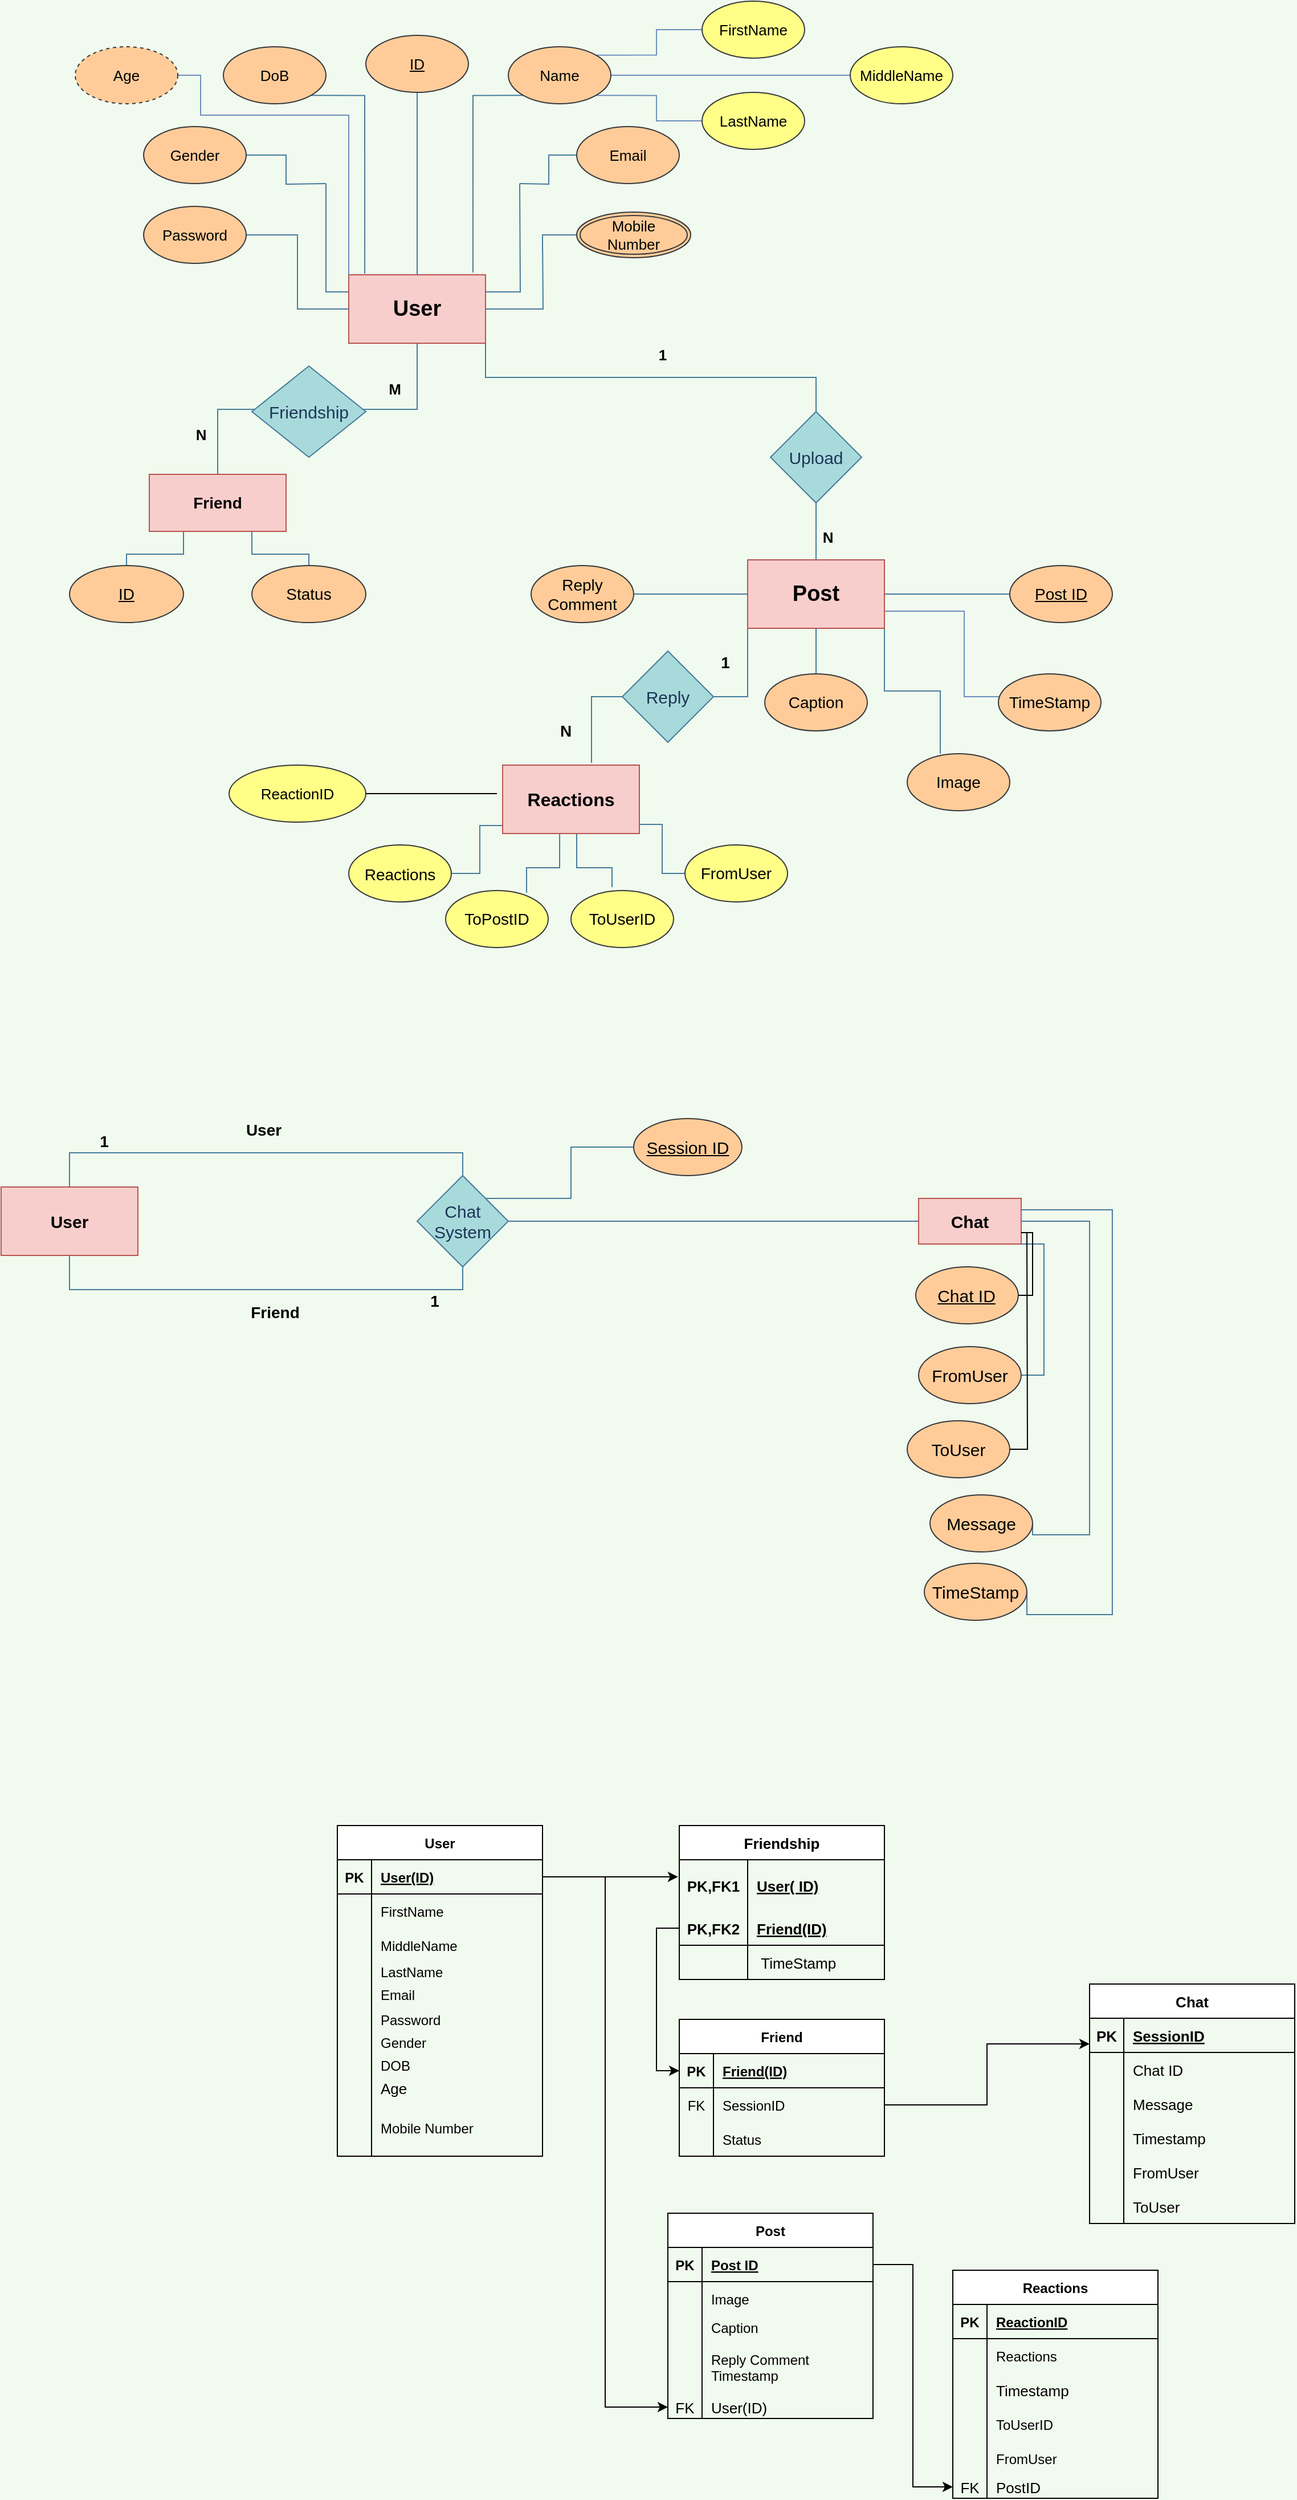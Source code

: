 <mxfile version="17.1.3" type="google" pages="2"><diagram id="DFSpweeVUamxyLKmCd-F" name="Page-1"><mxGraphModel grid="1" gridSize="10" guides="1" tooltips="1" connect="1" arrows="0" page="1" fold="1" pageScale="1" pageWidth="850" pageHeight="1100" background="#F1FAEE" math="0" shadow="0"><root><mxCell id="0"/><mxCell id="1" parent="0"/><mxCell id="VDdt_D9jVwnH4S9S3c9N-1" value="" style="rounded=0;whiteSpace=wrap;html=1;fillColor=#A8DADC;strokeColor=#457B9D;fontColor=#1D3557;" parent="1" vertex="1"><mxGeometry x="360" y="260" width="120" height="60" as="geometry"/></mxCell><mxCell id="VDdt_D9jVwnH4S9S3c9N-16" style="edgeStyle=orthogonalEdgeStyle;rounded=0;orthogonalLoop=1;jettySize=auto;html=1;exitX=0;exitY=0.25;exitDx=0;exitDy=0;fontSize=19;endArrow=none;endFill=0;strokeColor=#457B9D;labelBackgroundColor=#F1FAEE;fontColor=#1D3557;" parent="1" source="VDdt_D9jVwnH4S9S3c9N-2" edge="1"><mxGeometry relative="1" as="geometry"><mxPoint x="340" y="180" as="targetPoint"/></mxGeometry></mxCell><mxCell id="VDdt_D9jVwnH4S9S3c9N-22" style="edgeStyle=orthogonalEdgeStyle;rounded=0;orthogonalLoop=1;jettySize=auto;html=1;exitX=1;exitY=0.25;exitDx=0;exitDy=0;fontSize=19;endArrow=none;endFill=0;strokeColor=#457B9D;labelBackgroundColor=#F1FAEE;fontColor=#1D3557;" parent="1" source="VDdt_D9jVwnH4S9S3c9N-2" edge="1"><mxGeometry relative="1" as="geometry"><mxPoint x="510" y="180" as="targetPoint"/></mxGeometry></mxCell><mxCell id="VDdt_D9jVwnH4S9S3c9N-23" style="edgeStyle=orthogonalEdgeStyle;rounded=0;orthogonalLoop=1;jettySize=auto;html=1;exitX=1;exitY=0.5;exitDx=0;exitDy=0;fontSize=19;endArrow=none;endFill=0;strokeColor=#457B9D;labelBackgroundColor=#F1FAEE;fontColor=#1D3557;" parent="1" source="VDdt_D9jVwnH4S9S3c9N-2" edge="1"><mxGeometry relative="1" as="geometry"><mxPoint x="530" y="230" as="targetPoint"/></mxGeometry></mxCell><mxCell id="VDdt_D9jVwnH4S9S3c9N-27" style="edgeStyle=orthogonalEdgeStyle;rounded=0;orthogonalLoop=1;jettySize=auto;html=1;fontSize=19;endArrow=none;endFill=0;strokeColor=#457B9D;startArrow=none;labelBackgroundColor=#F1FAEE;fontColor=#1D3557;" parent="1" target="VDdt_D9jVwnH4S9S3c9N-28" edge="1"><mxGeometry relative="1" as="geometry"><mxPoint x="760" y="400" as="targetPoint"/><mxPoint x="480" y="350" as="sourcePoint"/><Array as="points"><mxPoint x="480" y="350"/><mxPoint x="770" y="350"/></Array></mxGeometry></mxCell><mxCell id="VDdt_D9jVwnH4S9S3c9N-51" style="edgeStyle=orthogonalEdgeStyle;rounded=0;orthogonalLoop=1;jettySize=auto;html=1;exitX=0.5;exitY=1;exitDx=0;exitDy=0;entryX=0.5;entryY=0;entryDx=0;entryDy=0;fontSize=14;endArrow=none;endFill=0;strokeColor=#457B9D;labelBackgroundColor=#F1FAEE;fontColor=#1D3557;" parent="1" source="VDdt_D9jVwnH4S9S3c9N-2" target="VDdt_D9jVwnH4S9S3c9N-50" edge="1"><mxGeometry relative="1" as="geometry"><Array as="points"><mxPoint x="420" y="378"/><mxPoint x="245" y="378"/></Array></mxGeometry></mxCell><mxCell id="VDdt_D9jVwnH4S9S3c9N-2" value="&lt;font size=&quot;1&quot;&gt;&lt;b style=&quot;font-size: 19px&quot;&gt;User&lt;/b&gt;&lt;/font&gt;" style="rounded=0;whiteSpace=wrap;html=1;fillColor=#f8cecc;strokeColor=#b85450;" parent="1" vertex="1"><mxGeometry x="360" y="260" width="120" height="60" as="geometry"/></mxCell><mxCell id="VDdt_D9jVwnH4S9S3c9N-17" style="edgeStyle=orthogonalEdgeStyle;rounded=0;orthogonalLoop=1;jettySize=auto;html=1;exitX=1;exitY=0.5;exitDx=0;exitDy=0;fontSize=13;endArrow=none;endFill=0;strokeColor=#457B9D;labelBackgroundColor=#F1FAEE;fontColor=#1D3557;" parent="1" source="VDdt_D9jVwnH4S9S3c9N-5" edge="1"><mxGeometry relative="1" as="geometry"><mxPoint x="340" y="180" as="targetPoint"/></mxGeometry></mxCell><mxCell id="VDdt_D9jVwnH4S9S3c9N-5" value="Gender" style="ellipse;whiteSpace=wrap;html=1;fillColor=#ffcc99;strokeColor=#36393d;fontSize=13;" parent="1" vertex="1"><mxGeometry x="180" y="130" width="90" height="50" as="geometry"/></mxCell><mxCell id="VDdt_D9jVwnH4S9S3c9N-18" style="edgeStyle=orthogonalEdgeStyle;rounded=0;orthogonalLoop=1;jettySize=auto;html=1;exitX=1;exitY=1;exitDx=0;exitDy=0;entryX=0.117;entryY=-0.017;entryDx=0;entryDy=0;entryPerimeter=0;fontSize=19;endArrow=none;endFill=0;strokeColor=#457B9D;labelBackgroundColor=#F1FAEE;fontColor=#1D3557;" parent="1" source="VDdt_D9jVwnH4S9S3c9N-6" target="VDdt_D9jVwnH4S9S3c9N-2" edge="1"><mxGeometry relative="1" as="geometry"/></mxCell><mxCell id="bcy_5hunE-rdYg1XLYx3-21" style="edgeStyle=orthogonalEdgeStyle;rounded=0;orthogonalLoop=1;jettySize=auto;html=1;fontSize=14;endArrow=none;endFill=0;" parent="1" edge="1"><mxGeometry relative="1" as="geometry"><mxPoint x="230" y="85" as="targetPoint"/><mxPoint x="230" y="85" as="sourcePoint"/></mxGeometry></mxCell><mxCell id="VDdt_D9jVwnH4S9S3c9N-6" value="DoB" style="ellipse;whiteSpace=wrap;html=1;fillColor=#ffcc99;strokeColor=#36393d;fontSize=13;" parent="1" vertex="1"><mxGeometry x="250" y="60" width="90" height="50" as="geometry"/></mxCell><mxCell id="VDdt_D9jVwnH4S9S3c9N-19" style="edgeStyle=orthogonalEdgeStyle;rounded=0;orthogonalLoop=1;jettySize=auto;html=1;exitX=0.5;exitY=1;exitDx=0;exitDy=0;entryX=0.5;entryY=0;entryDx=0;entryDy=0;fontSize=19;endArrow=none;endFill=0;strokeColor=#457B9D;labelBackgroundColor=#F1FAEE;fontColor=#1D3557;" parent="1" source="VDdt_D9jVwnH4S9S3c9N-7" target="VDdt_D9jVwnH4S9S3c9N-2" edge="1"><mxGeometry relative="1" as="geometry"/></mxCell><mxCell id="VDdt_D9jVwnH4S9S3c9N-7" value="ID" style="ellipse;whiteSpace=wrap;html=1;fillColor=#ffcc99;strokeColor=#36393d;fontSize=13;fontStyle=4;" parent="1" vertex="1"><mxGeometry x="375" y="50" width="90" height="50" as="geometry"/></mxCell><mxCell id="VDdt_D9jVwnH4S9S3c9N-20" style="edgeStyle=orthogonalEdgeStyle;rounded=0;orthogonalLoop=1;jettySize=auto;html=1;exitX=0;exitY=1;exitDx=0;exitDy=0;entryX=0.908;entryY=-0.033;entryDx=0;entryDy=0;entryPerimeter=0;fontSize=19;endArrow=none;endFill=0;strokeColor=#457B9D;labelBackgroundColor=#F1FAEE;fontColor=#1D3557;" parent="1" source="VDdt_D9jVwnH4S9S3c9N-8" target="VDdt_D9jVwnH4S9S3c9N-2" edge="1"><mxGeometry relative="1" as="geometry"/></mxCell><mxCell id="ZY0U1uuph99M5UvdOIAA-6" style="edgeStyle=orthogonalEdgeStyle;rounded=0;orthogonalLoop=1;jettySize=auto;html=1;exitX=1;exitY=0;exitDx=0;exitDy=0;entryX=0;entryY=0.5;entryDx=0;entryDy=0;endArrow=none;endFill=0;fillColor=#dae8fc;strokeColor=#6c8ebf;fontSize=13;" parent="1" source="VDdt_D9jVwnH4S9S3c9N-8" target="ZY0U1uuph99M5UvdOIAA-3" edge="1"><mxGeometry relative="1" as="geometry"/></mxCell><mxCell id="ZY0U1uuph99M5UvdOIAA-7" style="edgeStyle=orthogonalEdgeStyle;rounded=0;orthogonalLoop=1;jettySize=auto;html=1;exitX=1;exitY=0.5;exitDx=0;exitDy=0;entryX=0;entryY=0.5;entryDx=0;entryDy=0;endArrow=none;endFill=0;fillColor=#dae8fc;strokeColor=#6c8ebf;fontSize=13;" parent="1" source="VDdt_D9jVwnH4S9S3c9N-8" target="ZY0U1uuph99M5UvdOIAA-5" edge="1"><mxGeometry relative="1" as="geometry"/></mxCell><mxCell id="ZY0U1uuph99M5UvdOIAA-8" style="edgeStyle=orthogonalEdgeStyle;rounded=0;orthogonalLoop=1;jettySize=auto;html=1;exitX=1;exitY=1;exitDx=0;exitDy=0;endArrow=none;endFill=0;fillColor=#dae8fc;strokeColor=#6c8ebf;fontSize=13;" parent="1" source="VDdt_D9jVwnH4S9S3c9N-8" target="ZY0U1uuph99M5UvdOIAA-4" edge="1"><mxGeometry relative="1" as="geometry"/></mxCell><mxCell id="VDdt_D9jVwnH4S9S3c9N-8" value="Name" style="ellipse;whiteSpace=wrap;html=1;fillColor=#ffcc99;strokeColor=#36393d;fontSize=13;" parent="1" vertex="1"><mxGeometry x="500" y="60" width="90" height="50" as="geometry"/></mxCell><mxCell id="VDdt_D9jVwnH4S9S3c9N-21" style="edgeStyle=orthogonalEdgeStyle;rounded=0;orthogonalLoop=1;jettySize=auto;html=1;exitX=0;exitY=0.5;exitDx=0;exitDy=0;fontSize=13;endArrow=none;endFill=0;strokeColor=#457B9D;labelBackgroundColor=#F1FAEE;fontColor=#1D3557;" parent="1" source="VDdt_D9jVwnH4S9S3c9N-9" edge="1"><mxGeometry relative="1" as="geometry"><mxPoint x="510" y="180" as="targetPoint"/></mxGeometry></mxCell><mxCell id="VDdt_D9jVwnH4S9S3c9N-9" value="&lt;div style=&quot;font-size: 13px&quot; align=&quot;left&quot;&gt;Email&lt;/div&gt;" style="ellipse;whiteSpace=wrap;html=1;fillColor=#ffcc99;strokeColor=#36393d;fontSize=13;fontStyle=0;" parent="1" vertex="1"><mxGeometry x="560" y="130" width="90" height="50" as="geometry"/></mxCell><mxCell id="VDdt_D9jVwnH4S9S3c9N-14" style="rounded=0;orthogonalLoop=1;jettySize=auto;html=1;exitX=1;exitY=0.5;exitDx=0;exitDy=0;entryX=0;entryY=0.5;entryDx=0;entryDy=0;fontSize=19;edgeStyle=orthogonalEdgeStyle;strokeColor=#457B9D;endArrow=none;endFill=0;labelBackgroundColor=#F1FAEE;fontColor=#1D3557;" parent="1" source="VDdt_D9jVwnH4S9S3c9N-10" target="VDdt_D9jVwnH4S9S3c9N-2" edge="1"><mxGeometry relative="1" as="geometry"/></mxCell><mxCell id="VDdt_D9jVwnH4S9S3c9N-10" value="Password" style="ellipse;whiteSpace=wrap;html=1;fillColor=#ffcc99;strokeColor=#36393d;fontSize=13;" parent="1" vertex="1"><mxGeometry x="180" y="200" width="90" height="50" as="geometry"/></mxCell><mxCell id="VDdt_D9jVwnH4S9S3c9N-24" style="edgeStyle=orthogonalEdgeStyle;rounded=0;orthogonalLoop=1;jettySize=auto;html=1;fontSize=13;endArrow=none;endFill=0;strokeColor=#457B9D;labelBackgroundColor=#F1FAEE;fontColor=#1D3557;exitX=0;exitY=0.5;exitDx=0;exitDy=0;" parent="1" source="bcy_5hunE-rdYg1XLYx3-4" edge="1"><mxGeometry relative="1" as="geometry"><mxPoint x="530" y="240" as="targetPoint"/><mxPoint x="550" y="225" as="sourcePoint"/></mxGeometry></mxCell><mxCell id="VDdt_D9jVwnH4S9S3c9N-37" style="edgeStyle=orthogonalEdgeStyle;rounded=0;orthogonalLoop=1;jettySize=auto;html=1;exitX=0;exitY=1;exitDx=0;exitDy=0;fontSize=14;endArrow=none;endFill=0;strokeColor=#457B9D;labelBackgroundColor=#F1FAEE;fontColor=#1D3557;entryX=0.65;entryY=-0.033;entryDx=0;entryDy=0;entryPerimeter=0;" parent="1" source="VDdt_D9jVwnH4S9S3c9N-28" target="bcy_5hunE-rdYg1XLYx3-1" edge="1"><mxGeometry relative="1" as="geometry"><mxPoint x="638" y="640" as="targetPoint"/><Array as="points"><mxPoint x="710" y="630"/><mxPoint x="573" y="630"/></Array></mxGeometry></mxCell><mxCell id="VDdt_D9jVwnH4S9S3c9N-38" style="edgeStyle=orthogonalEdgeStyle;rounded=0;orthogonalLoop=1;jettySize=auto;html=1;exitX=0.5;exitY=1;exitDx=0;exitDy=0;fontSize=14;endArrow=none;endFill=0;strokeColor=#457B9D;entryX=0.5;entryY=0;entryDx=0;entryDy=0;labelBackgroundColor=#F1FAEE;fontColor=#1D3557;" parent="1" source="VDdt_D9jVwnH4S9S3c9N-28" target="VDdt_D9jVwnH4S9S3c9N-33" edge="1"><mxGeometry relative="1" as="geometry"><mxPoint x="770" y="600" as="targetPoint"/></mxGeometry></mxCell><mxCell id="VDdt_D9jVwnH4S9S3c9N-39" style="edgeStyle=orthogonalEdgeStyle;rounded=0;orthogonalLoop=1;jettySize=auto;html=1;exitX=1;exitY=1;exitDx=0;exitDy=0;fontSize=14;endArrow=none;endFill=0;strokeColor=#457B9D;entryX=0.322;entryY=0;entryDx=0;entryDy=0;entryPerimeter=0;labelBackgroundColor=#F1FAEE;fontColor=#1D3557;" parent="1" source="VDdt_D9jVwnH4S9S3c9N-28" target="VDdt_D9jVwnH4S9S3c9N-34" edge="1"><mxGeometry relative="1" as="geometry"><mxPoint x="830" y="590" as="targetPoint"/></mxGeometry></mxCell><mxCell id="VDdt_D9jVwnH4S9S3c9N-40" style="edgeStyle=orthogonalEdgeStyle;rounded=0;orthogonalLoop=1;jettySize=auto;html=1;exitX=1;exitY=0.5;exitDx=0;exitDy=0;entryX=0;entryY=0.5;entryDx=0;entryDy=0;fontSize=14;endArrow=none;endFill=0;strokeColor=#457B9D;labelBackgroundColor=#F1FAEE;fontColor=#1D3557;" parent="1" source="VDdt_D9jVwnH4S9S3c9N-28" target="VDdt_D9jVwnH4S9S3c9N-35" edge="1"><mxGeometry relative="1" as="geometry"/></mxCell><mxCell id="bcy_5hunE-rdYg1XLYx3-8" style="edgeStyle=orthogonalEdgeStyle;rounded=0;orthogonalLoop=1;jettySize=auto;html=1;exitX=1;exitY=0.75;exitDx=0;exitDy=0;entryX=0.111;entryY=0.4;entryDx=0;entryDy=0;entryPerimeter=0;fontSize=13;endArrow=none;endFill=0;fillColor=#dae8fc;strokeColor=#6c8ebf;" parent="1" source="VDdt_D9jVwnH4S9S3c9N-28" target="bcy_5hunE-rdYg1XLYx3-7" edge="1"><mxGeometry relative="1" as="geometry"><Array as="points"><mxPoint x="900" y="555"/><mxPoint x="900" y="630"/></Array></mxGeometry></mxCell><mxCell id="VDdt_D9jVwnH4S9S3c9N-28" value="Post" style="rounded=0;whiteSpace=wrap;html=1;fontSize=19;fillColor=#f8cecc;strokeColor=#b85450;fontStyle=1;" parent="1" vertex="1"><mxGeometry x="710" y="510" width="120" height="60" as="geometry"/></mxCell><mxCell id="VDdt_D9jVwnH4S9S3c9N-29" value="Upload" style="rhombus;whiteSpace=wrap;html=1;fontSize=15;fillColor=#A8DADC;strokeColor=#457B9D;fontColor=#1D3557;" parent="1" vertex="1"><mxGeometry x="730" y="380" width="80" height="80" as="geometry"/></mxCell><mxCell id="VDdt_D9jVwnH4S9S3c9N-30" value="" style="edgeStyle=orthogonalEdgeStyle;rounded=0;orthogonalLoop=1;jettySize=auto;html=1;exitX=1;exitY=1;exitDx=0;exitDy=0;fontSize=19;endArrow=none;endFill=0;strokeColor=#457B9D;labelBackgroundColor=#F1FAEE;fontColor=#1D3557;" parent="1" source="VDdt_D9jVwnH4S9S3c9N-2" target="VDdt_D9jVwnH4S9S3c9N-29" edge="1"><mxGeometry relative="1" as="geometry"><mxPoint x="770" y="510" as="targetPoint"/><mxPoint x="480" y="320" as="sourcePoint"/><Array as="points"/></mxGeometry></mxCell><mxCell id="VDdt_D9jVwnH4S9S3c9N-36" style="edgeStyle=orthogonalEdgeStyle;rounded=0;orthogonalLoop=1;jettySize=auto;html=1;exitX=1;exitY=0.5;exitDx=0;exitDy=0;entryX=0;entryY=0.5;entryDx=0;entryDy=0;fontSize=14;endArrow=none;endFill=0;strokeColor=#457B9D;labelBackgroundColor=#F1FAEE;fontColor=#1D3557;" parent="1" source="VDdt_D9jVwnH4S9S3c9N-31" target="VDdt_D9jVwnH4S9S3c9N-28" edge="1"><mxGeometry relative="1" as="geometry"/></mxCell><mxCell id="VDdt_D9jVwnH4S9S3c9N-31" value="Reply Comment" style="ellipse;whiteSpace=wrap;html=1;fontSize=14;fillColor=#ffcc99;strokeColor=#36393d;" parent="1" vertex="1"><mxGeometry x="520" y="515" width="90" height="50" as="geometry"/></mxCell><mxCell id="VDdt_D9jVwnH4S9S3c9N-46" style="edgeStyle=orthogonalEdgeStyle;rounded=0;orthogonalLoop=1;jettySize=auto;html=1;exitX=0;exitY=1;exitDx=0;exitDy=0;entryX=1;entryY=0.5;entryDx=0;entryDy=0;fontSize=14;endArrow=none;endFill=0;strokeColor=#457B9D;labelBackgroundColor=#F1FAEE;fontColor=#1D3557;" parent="1" source="bcy_5hunE-rdYg1XLYx3-1" target="VDdt_D9jVwnH4S9S3c9N-41" edge="1"><mxGeometry relative="1" as="geometry"><mxPoint x="528.18" y="742.678" as="sourcePoint"/><Array as="points"><mxPoint x="495" y="743"/><mxPoint x="475" y="743"/><mxPoint x="475" y="785"/></Array></mxGeometry></mxCell><mxCell id="VDdt_D9jVwnH4S9S3c9N-47" style="edgeStyle=orthogonalEdgeStyle;rounded=0;orthogonalLoop=1;jettySize=auto;html=1;entryX=0;entryY=0.5;entryDx=0;entryDy=0;fontSize=14;endArrow=none;endFill=0;strokeColor=#457B9D;labelBackgroundColor=#F1FAEE;fontColor=#1D3557;exitX=1;exitY=1;exitDx=0;exitDy=0;" parent="1" source="bcy_5hunE-rdYg1XLYx3-1" target="VDdt_D9jVwnH4S9S3c9N-44" edge="1"><mxGeometry relative="1" as="geometry"><mxPoint x="630" y="742" as="sourcePoint"/><Array as="points"><mxPoint x="615" y="742"/><mxPoint x="635" y="742"/><mxPoint x="635" y="785"/></Array></mxGeometry></mxCell><mxCell id="VDdt_D9jVwnH4S9S3c9N-48" style="edgeStyle=orthogonalEdgeStyle;rounded=0;orthogonalLoop=1;jettySize=auto;html=1;entryX=0.789;entryY=0.04;entryDx=0;entryDy=0;entryPerimeter=0;fontSize=14;endArrow=none;endFill=0;strokeColor=#457B9D;labelBackgroundColor=#F1FAEE;fontColor=#1D3557;exitX=0.417;exitY=1;exitDx=0;exitDy=0;exitPerimeter=0;" parent="1" source="bcy_5hunE-rdYg1XLYx3-1" target="VDdt_D9jVwnH4S9S3c9N-42" edge="1"><mxGeometry relative="1" as="geometry"><Array as="points"><mxPoint x="545" y="780"/><mxPoint x="516" y="780"/></Array><mxPoint x="545" y="750" as="sourcePoint"/></mxGeometry></mxCell><mxCell id="VDdt_D9jVwnH4S9S3c9N-49" style="edgeStyle=orthogonalEdgeStyle;rounded=0;orthogonalLoop=1;jettySize=auto;html=1;exitX=0.567;exitY=1;exitDx=0;exitDy=0;entryX=0.4;entryY=-0.06;entryDx=0;entryDy=0;entryPerimeter=0;fontSize=14;endArrow=none;endFill=0;strokeColor=#457B9D;labelBackgroundColor=#F1FAEE;fontColor=#1D3557;exitPerimeter=0;" parent="1" source="bcy_5hunE-rdYg1XLYx3-1" target="VDdt_D9jVwnH4S9S3c9N-43" edge="1"><mxGeometry relative="1" as="geometry"><Array as="points"><mxPoint x="560" y="750"/><mxPoint x="560" y="780"/><mxPoint x="591" y="780"/></Array><mxPoint x="560" y="750" as="sourcePoint"/></mxGeometry></mxCell><mxCell id="VDdt_D9jVwnH4S9S3c9N-33" value="Caption" style="ellipse;whiteSpace=wrap;html=1;fontSize=14;fillColor=#ffcc99;strokeColor=#36393d;" parent="1" vertex="1"><mxGeometry x="725" y="610" width="90" height="50" as="geometry"/></mxCell><mxCell id="VDdt_D9jVwnH4S9S3c9N-34" value="Image" style="ellipse;whiteSpace=wrap;html=1;fontSize=14;fillColor=#ffcc99;strokeColor=#36393d;" parent="1" vertex="1"><mxGeometry x="850" y="680" width="90" height="50" as="geometry"/></mxCell><mxCell id="VDdt_D9jVwnH4S9S3c9N-35" value="Post ID" style="ellipse;whiteSpace=wrap;html=1;fontSize=14;fillColor=#ffcc99;strokeColor=#36393d;fontStyle=4;" parent="1" vertex="1"><mxGeometry x="940" y="515" width="90" height="50" as="geometry"/></mxCell><mxCell id="VDdt_D9jVwnH4S9S3c9N-41" value="&lt;font style=&quot;font-size: 14px&quot;&gt;Reactions&lt;/font&gt;" style="ellipse;whiteSpace=wrap;html=1;fontSize=19;fillColor=#ffff88;strokeColor=#36393d;" parent="1" vertex="1"><mxGeometry x="360" y="760" width="90" height="50" as="geometry"/></mxCell><mxCell id="VDdt_D9jVwnH4S9S3c9N-42" value="ToPostID" style="ellipse;whiteSpace=wrap;html=1;fontSize=14;fillColor=#ffff88;strokeColor=#36393d;" parent="1" vertex="1"><mxGeometry x="445" y="800" width="90" height="50" as="geometry"/></mxCell><mxCell id="VDdt_D9jVwnH4S9S3c9N-43" value="ToUserID" style="ellipse;whiteSpace=wrap;html=1;fontSize=14;fillColor=#ffff88;strokeColor=#36393d;" parent="1" vertex="1"><mxGeometry x="555" y="800" width="90" height="50" as="geometry"/></mxCell><mxCell id="VDdt_D9jVwnH4S9S3c9N-44" value="FromUser" style="ellipse;whiteSpace=wrap;html=1;fontSize=14;fillColor=#ffff88;strokeColor=#36393d;" parent="1" vertex="1"><mxGeometry x="655" y="760" width="90" height="50" as="geometry"/></mxCell><mxCell id="VDdt_D9jVwnH4S9S3c9N-55" style="edgeStyle=orthogonalEdgeStyle;rounded=0;orthogonalLoop=1;jettySize=auto;html=1;exitX=0.25;exitY=1;exitDx=0;exitDy=0;fontSize=14;endArrow=none;endFill=0;strokeColor=#457B9D;labelBackgroundColor=#F1FAEE;fontColor=#1D3557;" parent="1" source="VDdt_D9jVwnH4S9S3c9N-50" target="VDdt_D9jVwnH4S9S3c9N-52" edge="1"><mxGeometry relative="1" as="geometry"/></mxCell><mxCell id="VDdt_D9jVwnH4S9S3c9N-56" style="edgeStyle=orthogonalEdgeStyle;rounded=0;orthogonalLoop=1;jettySize=auto;html=1;exitX=0.75;exitY=1;exitDx=0;exitDy=0;fontSize=14;endArrow=none;endFill=0;strokeColor=#457B9D;labelBackgroundColor=#F1FAEE;fontColor=#1D3557;" parent="1" source="VDdt_D9jVwnH4S9S3c9N-50" target="VDdt_D9jVwnH4S9S3c9N-54" edge="1"><mxGeometry relative="1" as="geometry"/></mxCell><mxCell id="VDdt_D9jVwnH4S9S3c9N-50" value="Friend" style="rounded=0;whiteSpace=wrap;html=1;fontSize=14;fillColor=#f8cecc;strokeColor=#b85450;fontStyle=1;" parent="1" vertex="1"><mxGeometry x="185" y="435" width="120" height="50" as="geometry"/></mxCell><mxCell id="VDdt_D9jVwnH4S9S3c9N-52" value="ID" style="ellipse;whiteSpace=wrap;html=1;fontSize=14;fillColor=#ffcc99;strokeColor=#36393d;fontStyle=4;" parent="1" vertex="1"><mxGeometry x="115" y="515" width="100" height="50" as="geometry"/></mxCell><mxCell id="VDdt_D9jVwnH4S9S3c9N-54" value="Status" style="ellipse;whiteSpace=wrap;html=1;fontSize=14;fillColor=#ffcc99;strokeColor=#36393d;" parent="1" vertex="1"><mxGeometry x="275" y="515" width="100" height="50" as="geometry"/></mxCell><mxCell id="VDdt_D9jVwnH4S9S3c9N-61" style="edgeStyle=orthogonalEdgeStyle;rounded=0;orthogonalLoop=1;jettySize=auto;html=1;exitX=0.5;exitY=0;exitDx=0;exitDy=0;entryX=0.5;entryY=0;entryDx=0;entryDy=0;fontSize=15;endArrow=none;endFill=0;strokeColor=#457B9D;labelBackgroundColor=#F1FAEE;fontColor=#1D3557;" parent="1" source="VDdt_D9jVwnH4S9S3c9N-57" target="VDdt_D9jVwnH4S9S3c9N-58" edge="1"><mxGeometry relative="1" as="geometry"/></mxCell><mxCell id="VDdt_D9jVwnH4S9S3c9N-62" style="edgeStyle=orthogonalEdgeStyle;rounded=0;orthogonalLoop=1;jettySize=auto;html=1;exitX=0.5;exitY=1;exitDx=0;exitDy=0;entryX=0.5;entryY=1;entryDx=0;entryDy=0;fontSize=15;endArrow=none;endFill=0;strokeColor=#457B9D;labelBackgroundColor=#F1FAEE;fontColor=#1D3557;" parent="1" source="VDdt_D9jVwnH4S9S3c9N-57" target="VDdt_D9jVwnH4S9S3c9N-58" edge="1"><mxGeometry relative="1" as="geometry"><Array as="points"><mxPoint x="114.97" y="1150"/><mxPoint x="459.97" y="1150"/></Array></mxGeometry></mxCell><mxCell id="VDdt_D9jVwnH4S9S3c9N-57" value="User" style="rounded=0;whiteSpace=wrap;html=1;fontSize=15;fillColor=#f8cecc;strokeColor=#b85450;fontStyle=1;" parent="1" vertex="1"><mxGeometry x="54.97" y="1060" width="120" height="60" as="geometry"/></mxCell><mxCell id="VDdt_D9jVwnH4S9S3c9N-65" style="edgeStyle=orthogonalEdgeStyle;rounded=0;orthogonalLoop=1;jettySize=auto;html=1;exitX=1;exitY=0.5;exitDx=0;exitDy=0;entryX=0;entryY=0.5;entryDx=0;entryDy=0;fontSize=15;endArrow=none;endFill=0;strokeColor=#457B9D;labelBackgroundColor=#F1FAEE;fontColor=#1D3557;" parent="1" source="VDdt_D9jVwnH4S9S3c9N-58" target="VDdt_D9jVwnH4S9S3c9N-64" edge="1"><mxGeometry relative="1" as="geometry"><Array as="points"><mxPoint x="990" y="1090"/></Array></mxGeometry></mxCell><mxCell id="VDdt_D9jVwnH4S9S3c9N-66" style="edgeStyle=orthogonalEdgeStyle;rounded=0;orthogonalLoop=1;jettySize=auto;html=1;exitX=1;exitY=0;exitDx=0;exitDy=0;entryX=0;entryY=0.5;entryDx=0;entryDy=0;fontSize=15;endArrow=none;endFill=0;strokeColor=#457B9D;labelBackgroundColor=#F1FAEE;fontColor=#1D3557;" parent="1" source="VDdt_D9jVwnH4S9S3c9N-58" target="VDdt_D9jVwnH4S9S3c9N-63" edge="1"><mxGeometry relative="1" as="geometry"/></mxCell><mxCell id="VDdt_D9jVwnH4S9S3c9N-58" value="&lt;div&gt;Chat&lt;/div&gt;&lt;div&gt;System&lt;br&gt;&lt;/div&gt;" style="rhombus;whiteSpace=wrap;html=1;fontSize=15;fillColor=#A8DADC;strokeColor=#457B9D;fontColor=#1D3557;" parent="1" vertex="1"><mxGeometry x="419.97" y="1050" width="80" height="80" as="geometry"/></mxCell><mxCell id="VDdt_D9jVwnH4S9S3c9N-63" value="Session ID" style="ellipse;whiteSpace=wrap;html=1;fontSize=15;fillColor=#ffcc99;strokeColor=#36393d;fontStyle=4;" parent="1" vertex="1"><mxGeometry x="609.97" y="1000" width="95" height="50" as="geometry"/></mxCell><mxCell id="VDdt_D9jVwnH4S9S3c9N-76" style="edgeStyle=orthogonalEdgeStyle;rounded=0;orthogonalLoop=1;jettySize=auto;html=1;exitX=1;exitY=1;exitDx=0;exitDy=0;entryX=1;entryY=0.5;entryDx=0;entryDy=0;fontSize=15;endArrow=none;endFill=0;strokeColor=#457B9D;labelBackgroundColor=#F1FAEE;fontColor=#1D3557;" parent="1" source="VDdt_D9jVwnH4S9S3c9N-64" target="VDdt_D9jVwnH4S9S3c9N-68" edge="1"><mxGeometry relative="1" as="geometry"><Array as="points"><mxPoint x="969.97" y="1110"/><mxPoint x="969.97" y="1225"/></Array></mxGeometry></mxCell><mxCell id="VDdt_D9jVwnH4S9S3c9N-80" style="edgeStyle=orthogonalEdgeStyle;rounded=0;orthogonalLoop=1;jettySize=auto;html=1;entryX=1;entryY=0.5;entryDx=0;entryDy=0;fontSize=15;endArrow=none;endFill=0;strokeColor=#457B9D;labelBackgroundColor=#F1FAEE;fontColor=#1D3557;exitX=1;exitY=0.5;exitDx=0;exitDy=0;" parent="1" source="VDdt_D9jVwnH4S9S3c9N-64" target="VDdt_D9jVwnH4S9S3c9N-72" edge="1"><mxGeometry relative="1" as="geometry"><Array as="points"><mxPoint x="1010" y="1090"/><mxPoint x="1010" y="1365"/><mxPoint x="960" y="1365"/></Array><mxPoint x="1115" y="1130" as="sourcePoint"/></mxGeometry></mxCell><mxCell id="VDdt_D9jVwnH4S9S3c9N-81" style="edgeStyle=orthogonalEdgeStyle;rounded=0;orthogonalLoop=1;jettySize=auto;html=1;exitX=1;exitY=0.25;exitDx=0;exitDy=0;entryX=1;entryY=0.5;entryDx=0;entryDy=0;fontSize=15;endArrow=none;endFill=0;strokeColor=#457B9D;labelBackgroundColor=#F1FAEE;fontColor=#1D3557;" parent="1" source="VDdt_D9jVwnH4S9S3c9N-64" target="VDdt_D9jVwnH4S9S3c9N-73" edge="1"><mxGeometry relative="1" as="geometry"><Array as="points"><mxPoint x="1029.97" y="1080"/><mxPoint x="1029.97" y="1435"/></Array></mxGeometry></mxCell><mxCell id="VDdt_D9jVwnH4S9S3c9N-64" value="Chat" style="rounded=0;whiteSpace=wrap;html=1;fontSize=15;fillColor=#f8cecc;strokeColor=#b85450;fontStyle=1;" parent="1" vertex="1"><mxGeometry x="859.97" y="1070" width="90" height="40" as="geometry"/></mxCell><mxCell id="VDdt_D9jVwnH4S9S3c9N-67" value="Chat ID" style="ellipse;whiteSpace=wrap;html=1;fontSize=15;fillColor=#ffcc99;strokeColor=#36393d;fontStyle=4;" parent="1" vertex="1"><mxGeometry x="857.47" y="1130" width="90" height="50" as="geometry"/></mxCell><mxCell id="VDdt_D9jVwnH4S9S3c9N-68" value="FromUser" style="ellipse;whiteSpace=wrap;html=1;fontSize=15;fillColor=#ffcc99;strokeColor=#36393d;" parent="1" vertex="1"><mxGeometry x="859.97" y="1200" width="90" height="50" as="geometry"/></mxCell><mxCell id="VDdt_D9jVwnH4S9S3c9N-71" value="ToUser" style="ellipse;whiteSpace=wrap;html=1;fontSize=15;fillColor=#ffcc99;strokeColor=#36393d;" parent="1" vertex="1"><mxGeometry x="850" y="1265" width="90" height="50" as="geometry"/></mxCell><mxCell id="VDdt_D9jVwnH4S9S3c9N-73" value="TimeStamp" style="ellipse;whiteSpace=wrap;html=1;fontSize=15;fillColor=#ffcc99;strokeColor=#36393d;" parent="1" vertex="1"><mxGeometry x="865" y="1390" width="90" height="50" as="geometry"/></mxCell><mxCell id="ZY0U1uuph99M5UvdOIAA-3" value="FirstName" style="ellipse;whiteSpace=wrap;html=1;fillColor=#ffff88;strokeColor=#36393d;fontSize=13;" parent="1" vertex="1"><mxGeometry x="670" y="20" width="90" height="50" as="geometry"/></mxCell><mxCell id="ZY0U1uuph99M5UvdOIAA-4" value="LastName" style="ellipse;whiteSpace=wrap;html=1;fillColor=#ffff88;strokeColor=#36393d;fontSize=13;" parent="1" vertex="1"><mxGeometry x="670" y="100" width="90" height="50" as="geometry"/></mxCell><mxCell id="ZY0U1uuph99M5UvdOIAA-5" value="MiddleName" style="ellipse;whiteSpace=wrap;html=1;fillColor=#ffff88;strokeColor=#36393d;fontSize=13;" parent="1" vertex="1"><mxGeometry x="800" y="60" width="90" height="50" as="geometry"/></mxCell><mxCell id="ZY0U1uuph99M5UvdOIAA-11" style="edgeStyle=orthogonalEdgeStyle;rounded=0;orthogonalLoop=1;jettySize=auto;html=1;exitX=1;exitY=0.5;exitDx=0;exitDy=0;endArrow=none;endFill=0;fillColor=#dae8fc;strokeColor=#6c8ebf;fontSize=13;entryX=0;entryY=0;entryDx=0;entryDy=0;" parent="1" source="ZY0U1uuph99M5UvdOIAA-10" target="VDdt_D9jVwnH4S9S3c9N-2" edge="1"><mxGeometry relative="1" as="geometry"><mxPoint x="230" y="85" as="targetPoint"/><Array as="points"><mxPoint x="230" y="85"/><mxPoint x="230" y="120"/><mxPoint x="360" y="120"/></Array></mxGeometry></mxCell><mxCell id="ZY0U1uuph99M5UvdOIAA-10" value="Age" style="ellipse;whiteSpace=wrap;html=1;fillColor=#ffcc99;strokeColor=#36393d;dashed=1;fontSize=13;" parent="1" vertex="1"><mxGeometry x="120" y="60" width="90" height="50" as="geometry"/></mxCell><mxCell id="bcy_5hunE-rdYg1XLYx3-1" value="Reactions" style="rounded=0;whiteSpace=wrap;html=1;fillColor=#f8cecc;strokeColor=#b85450;fontSize=16;fontStyle=1;" parent="1" vertex="1"><mxGeometry x="495" y="690" width="120" height="60" as="geometry"/></mxCell><mxCell id="bcy_5hunE-rdYg1XLYx3-3" value="Reply" style="rhombus;whiteSpace=wrap;html=1;fontSize=15;fillColor=#A8DADC;strokeColor=#457B9D;fontColor=#1D3557;" parent="1" vertex="1"><mxGeometry x="600" y="590" width="80" height="80" as="geometry"/></mxCell><mxCell id="bcy_5hunE-rdYg1XLYx3-5" style="edgeStyle=orthogonalEdgeStyle;rounded=0;orthogonalLoop=1;jettySize=auto;html=1;exitX=0;exitY=0.5;exitDx=0;exitDy=0;fontSize=13;" parent="1" source="bcy_5hunE-rdYg1XLYx3-4" edge="1"><mxGeometry relative="1" as="geometry"><mxPoint x="560" y="225" as="targetPoint"/></mxGeometry></mxCell><mxCell id="bcy_5hunE-rdYg1XLYx3-4" value="&lt;div style=&quot;font-size: 13px;&quot;&gt;&lt;font style=&quot;font-size: 13px;&quot;&gt;Mobile&lt;/font&gt;&lt;/div&gt;&lt;div style=&quot;font-size: 13px;&quot;&gt;&lt;font style=&quot;font-size: 13px;&quot;&gt;Number&lt;/font&gt;&lt;br style=&quot;font-size: 13px;&quot;&gt;&lt;/div&gt;" style="ellipse;shape=doubleEllipse;margin=3;whiteSpace=wrap;html=1;align=center;fontSize=13;fillColor=#ffcc99;strokeColor=#36393d;" parent="1" vertex="1"><mxGeometry x="560" y="205" width="100" height="40" as="geometry"/></mxCell><mxCell id="bcy_5hunE-rdYg1XLYx3-7" value="TimeStamp" style="ellipse;whiteSpace=wrap;html=1;fontSize=14;fillColor=#ffcc99;strokeColor=#36393d;" parent="1" vertex="1"><mxGeometry x="930" y="610" width="90" height="50" as="geometry"/></mxCell><mxCell id="bcy_5hunE-rdYg1XLYx3-9" value="Friendship" style="rhombus;whiteSpace=wrap;html=1;fontSize=15;fillColor=#A8DADC;strokeColor=#457B9D;fontColor=#1D3557;" parent="1" vertex="1"><mxGeometry x="275" y="340" width="100" height="80" as="geometry"/></mxCell><mxCell id="bcy_5hunE-rdYg1XLYx3-11" value="M" style="text;html=1;align=center;verticalAlign=middle;resizable=0;points=[];autosize=1;strokeColor=none;fillColor=none;fontSize=13;fontStyle=1;" parent="1" vertex="1"><mxGeometry x="385" y="350" width="30" height="20" as="geometry"/></mxCell><mxCell id="bcy_5hunE-rdYg1XLYx3-12" value="N" style="text;html=1;align=center;verticalAlign=middle;resizable=0;points=[];autosize=1;strokeColor=none;fillColor=none;fontSize=13;fontStyle=1;" parent="1" vertex="1"><mxGeometry x="220" y="390" width="20" height="20" as="geometry"/></mxCell><mxCell id="bcy_5hunE-rdYg1XLYx3-13" value="1" style="text;html=1;align=center;verticalAlign=middle;resizable=0;points=[];autosize=1;strokeColor=none;fillColor=none;fontSize=13;fontStyle=1;" parent="1" vertex="1"><mxGeometry x="625" y="320" width="20" height="20" as="geometry"/></mxCell><mxCell id="bcy_5hunE-rdYg1XLYx3-14" value="N" style="text;html=1;align=center;verticalAlign=middle;resizable=0;points=[];autosize=1;strokeColor=none;fillColor=none;fontSize=13;fontStyle=1;" parent="1" vertex="1"><mxGeometry x="770" y="480" width="20" height="20" as="geometry"/></mxCell><mxCell id="bcy_5hunE-rdYg1XLYx3-15" value="User" style="text;html=1;align=center;verticalAlign=middle;resizable=0;points=[];autosize=1;strokeColor=none;fillColor=none;fontSize=14;fontStyle=1;" parent="1" vertex="1"><mxGeometry x="259.97" y="1000" width="50" height="20" as="geometry"/></mxCell><mxCell id="bcy_5hunE-rdYg1XLYx3-16" value="Friend" style="text;html=1;align=center;verticalAlign=middle;resizable=0;points=[];autosize=1;strokeColor=none;fillColor=none;fontSize=14;fontStyle=1;" parent="1" vertex="1"><mxGeometry x="265" y="1160" width="60" height="20" as="geometry"/></mxCell><mxCell id="bcy_5hunE-rdYg1XLYx3-17" value="1" style="text;html=1;align=center;verticalAlign=middle;resizable=0;points=[];autosize=1;strokeColor=none;fillColor=none;fontSize=14;fontStyle=1;" parent="1" vertex="1"><mxGeometry x="680" y="590" width="20" height="20" as="geometry"/></mxCell><mxCell id="bcy_5hunE-rdYg1XLYx3-18" value="N" style="text;html=1;align=center;verticalAlign=middle;resizable=0;points=[];autosize=1;strokeColor=none;fillColor=none;fontSize=14;fontStyle=1;" parent="1" vertex="1"><mxGeometry x="535" y="650" width="30" height="20" as="geometry"/></mxCell><mxCell id="bcy_5hunE-rdYg1XLYx3-19" value="1" style="text;html=1;align=center;verticalAlign=middle;resizable=0;points=[];autosize=1;strokeColor=none;fillColor=none;fontSize=14;fontStyle=1;" parent="1" vertex="1"><mxGeometry x="134.97" y="1010" width="20" height="20" as="geometry"/></mxCell><mxCell id="bcy_5hunE-rdYg1XLYx3-20" value="1" style="text;html=1;align=center;verticalAlign=middle;resizable=0;points=[];autosize=1;strokeColor=none;fillColor=none;fontSize=14;fontStyle=1;" parent="1" vertex="1"><mxGeometry x="424.97" y="1150" width="20" height="20" as="geometry"/></mxCell><mxCell id="A8MD_uydc-tAEpHDndlP-14" value="User" style="shape=table;startSize=30;container=1;collapsible=1;childLayout=tableLayout;fixedRows=1;rowLines=0;fontStyle=1;align=center;resizeLast=1;" parent="1" vertex="1"><mxGeometry x="350" y="1620" width="180" height="290" as="geometry"><mxRectangle x="340" y="1260" width="60" height="30" as="alternateBounds"/></mxGeometry></mxCell><mxCell id="A8MD_uydc-tAEpHDndlP-15" value="" style="shape=tableRow;horizontal=0;startSize=0;swimlaneHead=0;swimlaneBody=0;fillColor=none;collapsible=0;dropTarget=0;points=[[0,0.5],[1,0.5]];portConstraint=eastwest;top=0;left=0;right=0;bottom=1;" parent="A8MD_uydc-tAEpHDndlP-14" vertex="1"><mxGeometry y="30" width="180" height="30" as="geometry"/></mxCell><mxCell id="A8MD_uydc-tAEpHDndlP-16" value="PK" style="shape=partialRectangle;connectable=0;fillColor=none;top=0;left=0;bottom=0;right=0;fontStyle=1;overflow=hidden;" parent="A8MD_uydc-tAEpHDndlP-15" vertex="1"><mxGeometry width="30" height="30" as="geometry"><mxRectangle width="30" height="30" as="alternateBounds"/></mxGeometry></mxCell><mxCell id="A8MD_uydc-tAEpHDndlP-17" value="User(ID)" style="shape=partialRectangle;connectable=0;fillColor=none;top=0;left=0;bottom=0;right=0;align=left;spacingLeft=6;fontStyle=5;overflow=hidden;" parent="A8MD_uydc-tAEpHDndlP-15" vertex="1"><mxGeometry x="30" width="150" height="30" as="geometry"><mxRectangle width="150" height="30" as="alternateBounds"/></mxGeometry></mxCell><mxCell id="A8MD_uydc-tAEpHDndlP-18" value="" style="shape=tableRow;horizontal=0;startSize=0;swimlaneHead=0;swimlaneBody=0;fillColor=none;collapsible=0;dropTarget=0;points=[[0,0.5],[1,0.5]];portConstraint=eastwest;top=0;left=0;right=0;bottom=0;" parent="A8MD_uydc-tAEpHDndlP-14" vertex="1"><mxGeometry y="60" width="180" height="30" as="geometry"/></mxCell><mxCell id="A8MD_uydc-tAEpHDndlP-19" value="" style="shape=partialRectangle;connectable=0;fillColor=none;top=0;left=0;bottom=0;right=0;editable=1;overflow=hidden;" parent="A8MD_uydc-tAEpHDndlP-18" vertex="1"><mxGeometry width="30" height="30" as="geometry"><mxRectangle width="30" height="30" as="alternateBounds"/></mxGeometry></mxCell><mxCell id="A8MD_uydc-tAEpHDndlP-20" value="FirstName" style="shape=partialRectangle;connectable=0;fillColor=none;top=0;left=0;bottom=0;right=0;align=left;spacingLeft=6;overflow=hidden;" parent="A8MD_uydc-tAEpHDndlP-18" vertex="1"><mxGeometry x="30" width="150" height="30" as="geometry"><mxRectangle width="150" height="30" as="alternateBounds"/></mxGeometry></mxCell><mxCell id="A8MD_uydc-tAEpHDndlP-21" value="" style="shape=tableRow;horizontal=0;startSize=0;swimlaneHead=0;swimlaneBody=0;fillColor=none;collapsible=0;dropTarget=0;points=[[0,0.5],[1,0.5]];portConstraint=eastwest;top=0;left=0;right=0;bottom=0;" parent="A8MD_uydc-tAEpHDndlP-14" vertex="1"><mxGeometry y="90" width="180" height="30" as="geometry"/></mxCell><mxCell id="A8MD_uydc-tAEpHDndlP-22" value="" style="shape=partialRectangle;connectable=0;fillColor=none;top=0;left=0;bottom=0;right=0;editable=1;overflow=hidden;" parent="A8MD_uydc-tAEpHDndlP-21" vertex="1"><mxGeometry width="30" height="30" as="geometry"><mxRectangle width="30" height="30" as="alternateBounds"/></mxGeometry></mxCell><mxCell id="A8MD_uydc-tAEpHDndlP-23" value="MiddleName" style="shape=partialRectangle;connectable=0;fillColor=none;top=0;left=0;bottom=0;right=0;align=left;spacingLeft=6;overflow=hidden;" parent="A8MD_uydc-tAEpHDndlP-21" vertex="1"><mxGeometry x="30" width="150" height="30" as="geometry"><mxRectangle width="150" height="30" as="alternateBounds"/></mxGeometry></mxCell><mxCell id="A8MD_uydc-tAEpHDndlP-24" value="" style="shape=tableRow;horizontal=0;startSize=0;swimlaneHead=0;swimlaneBody=0;fillColor=none;collapsible=0;dropTarget=0;points=[[0,0.5],[1,0.5]];portConstraint=eastwest;top=0;left=0;right=0;bottom=0;" parent="A8MD_uydc-tAEpHDndlP-14" vertex="1"><mxGeometry y="120" width="180" height="20" as="geometry"/></mxCell><mxCell id="A8MD_uydc-tAEpHDndlP-25" value="" style="shape=partialRectangle;connectable=0;fillColor=none;top=0;left=0;bottom=0;right=0;editable=1;overflow=hidden;" parent="A8MD_uydc-tAEpHDndlP-24" vertex="1"><mxGeometry width="30" height="20" as="geometry"><mxRectangle width="30" height="20" as="alternateBounds"/></mxGeometry></mxCell><mxCell id="A8MD_uydc-tAEpHDndlP-26" value="LastName&#10;" style="shape=partialRectangle;connectable=0;fillColor=none;top=0;left=0;bottom=0;right=0;align=left;spacingLeft=6;overflow=hidden;" parent="A8MD_uydc-tAEpHDndlP-24" vertex="1"><mxGeometry x="30" width="150" height="20" as="geometry"><mxRectangle width="150" height="20" as="alternateBounds"/></mxGeometry></mxCell><mxCell id="A8MD_uydc-tAEpHDndlP-98" value="" style="shape=tableRow;horizontal=0;startSize=0;swimlaneHead=0;swimlaneBody=0;fillColor=none;collapsible=0;dropTarget=0;points=[[0,0.5],[1,0.5]];portConstraint=eastwest;top=0;left=0;right=0;bottom=0;" parent="A8MD_uydc-tAEpHDndlP-14" vertex="1"><mxGeometry y="140" width="180" height="20" as="geometry"/></mxCell><mxCell id="A8MD_uydc-tAEpHDndlP-99" value="" style="shape=partialRectangle;connectable=0;fillColor=none;top=0;left=0;bottom=0;right=0;editable=1;overflow=hidden;" parent="A8MD_uydc-tAEpHDndlP-98" vertex="1"><mxGeometry width="30" height="20" as="geometry"><mxRectangle width="30" height="20" as="alternateBounds"/></mxGeometry></mxCell><mxCell id="A8MD_uydc-tAEpHDndlP-100" value="Email&#10;" style="shape=partialRectangle;connectable=0;fillColor=none;top=0;left=0;bottom=0;right=0;align=left;spacingLeft=6;overflow=hidden;" parent="A8MD_uydc-tAEpHDndlP-98" vertex="1"><mxGeometry x="30" width="150" height="20" as="geometry"><mxRectangle width="150" height="20" as="alternateBounds"/></mxGeometry></mxCell><mxCell id="A8MD_uydc-tAEpHDndlP-57" value="" style="shape=tableRow;horizontal=0;startSize=0;swimlaneHead=0;swimlaneBody=0;fillColor=none;collapsible=0;dropTarget=0;points=[[0,0.5],[1,0.5]];portConstraint=eastwest;top=0;left=0;right=0;bottom=0;" parent="A8MD_uydc-tAEpHDndlP-14" vertex="1"><mxGeometry y="160" width="180" height="20" as="geometry"/></mxCell><mxCell id="A8MD_uydc-tAEpHDndlP-58" value="" style="shape=partialRectangle;connectable=0;fillColor=none;top=0;left=0;bottom=0;right=0;editable=1;overflow=hidden;" parent="A8MD_uydc-tAEpHDndlP-57" vertex="1"><mxGeometry width="30" height="20" as="geometry"><mxRectangle width="30" height="20" as="alternateBounds"/></mxGeometry></mxCell><mxCell id="A8MD_uydc-tAEpHDndlP-59" value="Password" style="shape=partialRectangle;connectable=0;fillColor=none;top=0;left=0;bottom=0;right=0;align=left;spacingLeft=6;overflow=hidden;" parent="A8MD_uydc-tAEpHDndlP-57" vertex="1"><mxGeometry x="30" width="150" height="20" as="geometry"><mxRectangle width="150" height="20" as="alternateBounds"/></mxGeometry></mxCell><mxCell id="A8MD_uydc-tAEpHDndlP-63" value="" style="shape=tableRow;horizontal=0;startSize=0;swimlaneHead=0;swimlaneBody=0;fillColor=none;collapsible=0;dropTarget=0;points=[[0,0.5],[1,0.5]];portConstraint=eastwest;top=0;left=0;right=0;bottom=0;" parent="A8MD_uydc-tAEpHDndlP-14" vertex="1"><mxGeometry y="180" width="180" height="20" as="geometry"/></mxCell><mxCell id="A8MD_uydc-tAEpHDndlP-64" value="" style="shape=partialRectangle;connectable=0;fillColor=none;top=0;left=0;bottom=0;right=0;editable=1;overflow=hidden;" parent="A8MD_uydc-tAEpHDndlP-63" vertex="1"><mxGeometry width="30" height="20" as="geometry"><mxRectangle width="30" height="20" as="alternateBounds"/></mxGeometry></mxCell><mxCell id="A8MD_uydc-tAEpHDndlP-65" value="Gender" style="shape=partialRectangle;connectable=0;fillColor=none;top=0;left=0;bottom=0;right=0;align=left;spacingLeft=6;overflow=hidden;" parent="A8MD_uydc-tAEpHDndlP-63" vertex="1"><mxGeometry x="30" width="150" height="20" as="geometry"><mxRectangle width="150" height="20" as="alternateBounds"/></mxGeometry></mxCell><mxCell id="A8MD_uydc-tAEpHDndlP-94" value="" style="shape=tableRow;horizontal=0;startSize=0;swimlaneHead=0;swimlaneBody=0;fillColor=none;collapsible=0;dropTarget=0;points=[[0,0.5],[1,0.5]];portConstraint=eastwest;top=0;left=0;right=0;bottom=0;" parent="A8MD_uydc-tAEpHDndlP-14" vertex="1"><mxGeometry y="200" width="180" height="20" as="geometry"/></mxCell><mxCell id="A8MD_uydc-tAEpHDndlP-95" value="" style="shape=partialRectangle;connectable=0;fillColor=none;top=0;left=0;bottom=0;right=0;editable=1;overflow=hidden;" parent="A8MD_uydc-tAEpHDndlP-94" vertex="1"><mxGeometry width="30" height="20" as="geometry"><mxRectangle width="30" height="20" as="alternateBounds"/></mxGeometry></mxCell><mxCell id="A8MD_uydc-tAEpHDndlP-96" value="DOB" style="shape=partialRectangle;connectable=0;fillColor=none;top=0;left=0;bottom=0;right=0;align=left;spacingLeft=6;overflow=hidden;" parent="A8MD_uydc-tAEpHDndlP-94" vertex="1"><mxGeometry x="30" width="150" height="20" as="geometry"><mxRectangle width="150" height="20" as="alternateBounds"/></mxGeometry></mxCell><mxCell id="r-ZzwCega4MhZlf7XstI-88" value="" style="shape=tableRow;horizontal=0;startSize=0;swimlaneHead=0;swimlaneBody=0;fillColor=none;collapsible=0;dropTarget=0;points=[[0,0.5],[1,0.5]];portConstraint=eastwest;top=0;left=0;right=0;bottom=0;fontSize=13;" parent="A8MD_uydc-tAEpHDndlP-14" vertex="1"><mxGeometry y="220" width="180" height="20" as="geometry"/></mxCell><mxCell id="r-ZzwCega4MhZlf7XstI-89" value="" style="shape=partialRectangle;connectable=0;fillColor=none;top=0;left=0;bottom=0;right=0;editable=1;overflow=hidden;fontSize=13;" parent="r-ZzwCega4MhZlf7XstI-88" vertex="1"><mxGeometry width="30" height="20" as="geometry"><mxRectangle width="30" height="20" as="alternateBounds"/></mxGeometry></mxCell><mxCell id="r-ZzwCega4MhZlf7XstI-90" value="Age" style="shape=partialRectangle;connectable=0;fillColor=none;top=0;left=0;bottom=0;right=0;align=left;spacingLeft=6;overflow=hidden;fontSize=13;" parent="r-ZzwCega4MhZlf7XstI-88" vertex="1"><mxGeometry x="30" width="150" height="20" as="geometry"><mxRectangle width="150" height="20" as="alternateBounds"/></mxGeometry></mxCell><mxCell id="r-ZzwCega4MhZlf7XstI-1" value="" style="shape=tableRow;horizontal=0;startSize=0;swimlaneHead=0;swimlaneBody=0;fillColor=none;collapsible=0;dropTarget=0;points=[[0,0.5],[1,0.5]];portConstraint=eastwest;top=0;left=0;right=0;bottom=0;" parent="A8MD_uydc-tAEpHDndlP-14" vertex="1"><mxGeometry y="240" width="180" height="50" as="geometry"/></mxCell><mxCell id="r-ZzwCega4MhZlf7XstI-2" value="" style="shape=partialRectangle;connectable=0;fillColor=none;top=0;left=0;bottom=0;right=0;fontStyle=0;overflow=hidden;" parent="r-ZzwCega4MhZlf7XstI-1" vertex="1"><mxGeometry width="30" height="50" as="geometry"><mxRectangle width="30" height="50" as="alternateBounds"/></mxGeometry></mxCell><mxCell id="r-ZzwCega4MhZlf7XstI-3" value="Mobile Number" style="shape=partialRectangle;connectable=0;fillColor=none;top=0;left=0;bottom=0;right=0;align=left;spacingLeft=6;fontStyle=0;overflow=hidden;" parent="r-ZzwCega4MhZlf7XstI-1" vertex="1"><mxGeometry x="30" width="150" height="50" as="geometry"><mxRectangle width="150" height="50" as="alternateBounds"/></mxGeometry></mxCell><mxCell id="r-ZzwCega4MhZlf7XstI-17" value="Friend" style="shape=table;startSize=30;container=1;collapsible=1;childLayout=tableLayout;fixedRows=1;rowLines=0;fontStyle=1;align=center;resizeLast=1;" parent="1" vertex="1"><mxGeometry x="650" y="1790" width="180" height="120" as="geometry"/></mxCell><mxCell id="r-ZzwCega4MhZlf7XstI-18" value="" style="shape=tableRow;horizontal=0;startSize=0;swimlaneHead=0;swimlaneBody=0;fillColor=none;collapsible=0;dropTarget=0;points=[[0,0.5],[1,0.5]];portConstraint=eastwest;top=0;left=0;right=0;bottom=1;" parent="r-ZzwCega4MhZlf7XstI-17" vertex="1"><mxGeometry y="30" width="180" height="30" as="geometry"/></mxCell><mxCell id="r-ZzwCega4MhZlf7XstI-19" value="PK" style="shape=partialRectangle;connectable=0;fillColor=none;top=0;left=0;bottom=0;right=0;fontStyle=1;overflow=hidden;" parent="r-ZzwCega4MhZlf7XstI-18" vertex="1"><mxGeometry width="30" height="30" as="geometry"><mxRectangle width="30" height="30" as="alternateBounds"/></mxGeometry></mxCell><mxCell id="r-ZzwCega4MhZlf7XstI-20" value="Friend(ID)" style="shape=partialRectangle;connectable=0;fillColor=none;top=0;left=0;bottom=0;right=0;align=left;spacingLeft=6;fontStyle=5;overflow=hidden;" parent="r-ZzwCega4MhZlf7XstI-18" vertex="1"><mxGeometry x="30" width="150" height="30" as="geometry"><mxRectangle width="150" height="30" as="alternateBounds"/></mxGeometry></mxCell><mxCell id="jT2GoasNYEHMjvjL-UP7-5" value="" style="shape=tableRow;horizontal=0;startSize=0;swimlaneHead=0;swimlaneBody=0;fillColor=none;collapsible=0;dropTarget=0;points=[[0,0.5],[1,0.5]];portConstraint=eastwest;top=0;left=0;right=0;bottom=0;" parent="r-ZzwCega4MhZlf7XstI-17" vertex="1"><mxGeometry y="60" width="180" height="30" as="geometry"/></mxCell><mxCell id="jT2GoasNYEHMjvjL-UP7-6" value="FK" style="shape=partialRectangle;connectable=0;fillColor=none;top=0;left=0;bottom=0;right=0;fontStyle=0;overflow=hidden;" parent="jT2GoasNYEHMjvjL-UP7-5" vertex="1"><mxGeometry width="30" height="30" as="geometry"><mxRectangle width="30" height="30" as="alternateBounds"/></mxGeometry></mxCell><mxCell id="jT2GoasNYEHMjvjL-UP7-7" value="SessionID" style="shape=partialRectangle;connectable=0;fillColor=none;top=0;left=0;bottom=0;right=0;align=left;spacingLeft=6;fontStyle=0;overflow=hidden;" parent="jT2GoasNYEHMjvjL-UP7-5" vertex="1"><mxGeometry x="30" width="150" height="30" as="geometry"><mxRectangle width="150" height="30" as="alternateBounds"/></mxGeometry></mxCell><mxCell id="r-ZzwCega4MhZlf7XstI-21" value="" style="shape=tableRow;horizontal=0;startSize=0;swimlaneHead=0;swimlaneBody=0;fillColor=none;collapsible=0;dropTarget=0;points=[[0,0.5],[1,0.5]];portConstraint=eastwest;top=0;left=0;right=0;bottom=0;" parent="r-ZzwCega4MhZlf7XstI-17" vertex="1"><mxGeometry y="90" width="180" height="30" as="geometry"/></mxCell><mxCell id="r-ZzwCega4MhZlf7XstI-22" value="" style="shape=partialRectangle;connectable=0;fillColor=none;top=0;left=0;bottom=0;right=0;editable=1;overflow=hidden;" parent="r-ZzwCega4MhZlf7XstI-21" vertex="1"><mxGeometry width="30" height="30" as="geometry"><mxRectangle width="30" height="30" as="alternateBounds"/></mxGeometry></mxCell><mxCell id="r-ZzwCega4MhZlf7XstI-23" value="Status" style="shape=partialRectangle;connectable=0;fillColor=none;top=0;left=0;bottom=0;right=0;align=left;spacingLeft=6;overflow=hidden;" parent="r-ZzwCega4MhZlf7XstI-21" vertex="1"><mxGeometry x="30" width="150" height="30" as="geometry"><mxRectangle width="150" height="30" as="alternateBounds"/></mxGeometry></mxCell><mxCell id="r-ZzwCega4MhZlf7XstI-30" value="Post" style="shape=table;startSize=30;container=1;collapsible=1;childLayout=tableLayout;fixedRows=1;rowLines=0;fontStyle=1;align=center;resizeLast=1;" parent="1" vertex="1"><mxGeometry x="639.97" y="1960" width="180" height="180" as="geometry"><mxRectangle x="40" y="1635" width="60" height="30" as="alternateBounds"/></mxGeometry></mxCell><mxCell id="r-ZzwCega4MhZlf7XstI-31" value="" style="shape=tableRow;horizontal=0;startSize=0;swimlaneHead=0;swimlaneBody=0;fillColor=none;collapsible=0;dropTarget=0;points=[[0,0.5],[1,0.5]];portConstraint=eastwest;top=0;left=0;right=0;bottom=1;" parent="r-ZzwCega4MhZlf7XstI-30" vertex="1"><mxGeometry y="30" width="180" height="30" as="geometry"/></mxCell><mxCell id="r-ZzwCega4MhZlf7XstI-32" value="PK" style="shape=partialRectangle;connectable=0;fillColor=none;top=0;left=0;bottom=0;right=0;fontStyle=1;overflow=hidden;" parent="r-ZzwCega4MhZlf7XstI-31" vertex="1"><mxGeometry width="30" height="30" as="geometry"><mxRectangle width="30" height="30" as="alternateBounds"/></mxGeometry></mxCell><mxCell id="r-ZzwCega4MhZlf7XstI-33" value="Post ID" style="shape=partialRectangle;connectable=0;fillColor=none;top=0;left=0;bottom=0;right=0;align=left;spacingLeft=6;fontStyle=5;overflow=hidden;" parent="r-ZzwCega4MhZlf7XstI-31" vertex="1"><mxGeometry x="30" width="150" height="30" as="geometry"><mxRectangle width="150" height="30" as="alternateBounds"/></mxGeometry></mxCell><mxCell id="r-ZzwCega4MhZlf7XstI-34" value="" style="shape=tableRow;horizontal=0;startSize=0;swimlaneHead=0;swimlaneBody=0;fillColor=none;collapsible=0;dropTarget=0;points=[[0,0.5],[1,0.5]];portConstraint=eastwest;top=0;left=0;right=0;bottom=0;" parent="r-ZzwCega4MhZlf7XstI-30" vertex="1"><mxGeometry y="60" width="180" height="30" as="geometry"/></mxCell><mxCell id="r-ZzwCega4MhZlf7XstI-35" value="" style="shape=partialRectangle;connectable=0;fillColor=none;top=0;left=0;bottom=0;right=0;editable=1;overflow=hidden;" parent="r-ZzwCega4MhZlf7XstI-34" vertex="1"><mxGeometry width="30" height="30" as="geometry"><mxRectangle width="30" height="30" as="alternateBounds"/></mxGeometry></mxCell><mxCell id="r-ZzwCega4MhZlf7XstI-36" value="Image" style="shape=partialRectangle;connectable=0;fillColor=none;top=0;left=0;bottom=0;right=0;align=left;spacingLeft=6;overflow=hidden;" parent="r-ZzwCega4MhZlf7XstI-34" vertex="1"><mxGeometry x="30" width="150" height="30" as="geometry"><mxRectangle width="150" height="30" as="alternateBounds"/></mxGeometry></mxCell><mxCell id="r-ZzwCega4MhZlf7XstI-37" value="" style="shape=tableRow;horizontal=0;startSize=0;swimlaneHead=0;swimlaneBody=0;fillColor=none;collapsible=0;dropTarget=0;points=[[0,0.5],[1,0.5]];portConstraint=eastwest;top=0;left=0;right=0;bottom=0;" parent="r-ZzwCega4MhZlf7XstI-30" vertex="1"><mxGeometry y="90" width="180" height="20" as="geometry"/></mxCell><mxCell id="r-ZzwCega4MhZlf7XstI-38" value="" style="shape=partialRectangle;connectable=0;fillColor=none;top=0;left=0;bottom=0;right=0;editable=1;overflow=hidden;" parent="r-ZzwCega4MhZlf7XstI-37" vertex="1"><mxGeometry width="30" height="20" as="geometry"><mxRectangle width="30" height="20" as="alternateBounds"/></mxGeometry></mxCell><mxCell id="r-ZzwCega4MhZlf7XstI-39" value="Caption" style="shape=partialRectangle;connectable=0;fillColor=none;top=0;left=0;bottom=0;right=0;align=left;spacingLeft=6;overflow=hidden;" parent="r-ZzwCega4MhZlf7XstI-37" vertex="1"><mxGeometry x="30" width="150" height="20" as="geometry"><mxRectangle width="150" height="20" as="alternateBounds"/></mxGeometry></mxCell><mxCell id="r-ZzwCega4MhZlf7XstI-40" value="" style="shape=tableRow;horizontal=0;startSize=0;swimlaneHead=0;swimlaneBody=0;fillColor=none;collapsible=0;dropTarget=0;points=[[0,0.5],[1,0.5]];portConstraint=eastwest;top=0;left=0;right=0;bottom=0;" parent="r-ZzwCega4MhZlf7XstI-30" vertex="1"><mxGeometry y="110" width="180" height="50" as="geometry"/></mxCell><mxCell id="r-ZzwCega4MhZlf7XstI-41" value="" style="shape=partialRectangle;connectable=0;fillColor=none;top=0;left=0;bottom=0;right=0;editable=1;overflow=hidden;" parent="r-ZzwCega4MhZlf7XstI-40" vertex="1"><mxGeometry width="30" height="50" as="geometry"><mxRectangle width="30" height="50" as="alternateBounds"/></mxGeometry></mxCell><mxCell id="r-ZzwCega4MhZlf7XstI-42" value="Reply Comment&#10;Timestamp" style="shape=partialRectangle;connectable=0;fillColor=none;top=0;left=0;bottom=0;right=0;align=left;spacingLeft=6;overflow=hidden;" parent="r-ZzwCega4MhZlf7XstI-40" vertex="1"><mxGeometry x="30" width="150" height="50" as="geometry"><mxRectangle width="150" height="50" as="alternateBounds"/></mxGeometry></mxCell><mxCell id="r-ZzwCega4MhZlf7XstI-104" value="" style="shape=tableRow;horizontal=0;startSize=0;swimlaneHead=0;swimlaneBody=0;fillColor=none;collapsible=0;dropTarget=0;points=[[0,0.5],[1,0.5]];portConstraint=eastwest;top=0;left=0;right=0;bottom=0;fontSize=13;" parent="r-ZzwCega4MhZlf7XstI-30" vertex="1"><mxGeometry y="160" width="180" height="20" as="geometry"/></mxCell><mxCell id="r-ZzwCega4MhZlf7XstI-105" value="FK" style="shape=partialRectangle;connectable=0;fillColor=none;top=0;left=0;bottom=0;right=0;fontStyle=0;overflow=hidden;fontSize=13;" parent="r-ZzwCega4MhZlf7XstI-104" vertex="1"><mxGeometry width="30" height="20" as="geometry"><mxRectangle width="30" height="20" as="alternateBounds"/></mxGeometry></mxCell><mxCell id="r-ZzwCega4MhZlf7XstI-106" value="User(ID)" style="shape=partialRectangle;connectable=0;fillColor=none;top=0;left=0;bottom=0;right=0;align=left;spacingLeft=6;fontStyle=0;overflow=hidden;fontSize=13;" parent="r-ZzwCega4MhZlf7XstI-104" vertex="1"><mxGeometry x="30" width="150" height="20" as="geometry"><mxRectangle width="150" height="20" as="alternateBounds"/></mxGeometry></mxCell><mxCell id="r-ZzwCega4MhZlf7XstI-43" value="Reactions" style="shape=table;startSize=30;container=1;collapsible=1;childLayout=tableLayout;fixedRows=1;rowLines=0;fontStyle=1;align=center;resizeLast=1;" parent="1" vertex="1"><mxGeometry x="890" y="2010" width="180" height="200" as="geometry"/></mxCell><mxCell id="r-ZzwCega4MhZlf7XstI-44" value="" style="shape=tableRow;horizontal=0;startSize=0;swimlaneHead=0;swimlaneBody=0;fillColor=none;collapsible=0;dropTarget=0;points=[[0,0.5],[1,0.5]];portConstraint=eastwest;top=0;left=0;right=0;bottom=1;" parent="r-ZzwCega4MhZlf7XstI-43" vertex="1"><mxGeometry y="30" width="180" height="30" as="geometry"/></mxCell><mxCell id="r-ZzwCega4MhZlf7XstI-45" value="PK" style="shape=partialRectangle;connectable=0;fillColor=none;top=0;left=0;bottom=0;right=0;fontStyle=1;overflow=hidden;" parent="r-ZzwCega4MhZlf7XstI-44" vertex="1"><mxGeometry width="30" height="30" as="geometry"><mxRectangle width="30" height="30" as="alternateBounds"/></mxGeometry></mxCell><mxCell id="r-ZzwCega4MhZlf7XstI-46" value="ReactionID" style="shape=partialRectangle;connectable=0;fillColor=none;top=0;left=0;bottom=0;right=0;align=left;spacingLeft=6;fontStyle=5;overflow=hidden;" parent="r-ZzwCega4MhZlf7XstI-44" vertex="1"><mxGeometry x="30" width="150" height="30" as="geometry"><mxRectangle width="150" height="30" as="alternateBounds"/></mxGeometry></mxCell><mxCell id="r-ZzwCega4MhZlf7XstI-47" value="" style="shape=tableRow;horizontal=0;startSize=0;swimlaneHead=0;swimlaneBody=0;fillColor=none;collapsible=0;dropTarget=0;points=[[0,0.5],[1,0.5]];portConstraint=eastwest;top=0;left=0;right=0;bottom=0;" parent="r-ZzwCega4MhZlf7XstI-43" vertex="1"><mxGeometry y="60" width="180" height="30" as="geometry"/></mxCell><mxCell id="r-ZzwCega4MhZlf7XstI-48" value="" style="shape=partialRectangle;connectable=0;fillColor=none;top=0;left=0;bottom=0;right=0;editable=1;overflow=hidden;" parent="r-ZzwCega4MhZlf7XstI-47" vertex="1"><mxGeometry width="30" height="30" as="geometry"><mxRectangle width="30" height="30" as="alternateBounds"/></mxGeometry></mxCell><mxCell id="r-ZzwCega4MhZlf7XstI-49" value="Reactions" style="shape=partialRectangle;connectable=0;fillColor=none;top=0;left=0;bottom=0;right=0;align=left;spacingLeft=6;overflow=hidden;" parent="r-ZzwCega4MhZlf7XstI-47" vertex="1"><mxGeometry x="30" width="150" height="30" as="geometry"><mxRectangle width="150" height="30" as="alternateBounds"/></mxGeometry></mxCell><mxCell id="r-ZzwCega4MhZlf7XstI-148" value="" style="shape=tableRow;horizontal=0;startSize=0;swimlaneHead=0;swimlaneBody=0;fillColor=none;collapsible=0;dropTarget=0;points=[[0,0.5],[1,0.5]];portConstraint=eastwest;top=0;left=0;right=0;bottom=0;fontSize=13;" parent="r-ZzwCega4MhZlf7XstI-43" vertex="1"><mxGeometry y="90" width="180" height="30" as="geometry"/></mxCell><mxCell id="r-ZzwCega4MhZlf7XstI-149" value="" style="shape=partialRectangle;connectable=0;fillColor=none;top=0;left=0;bottom=0;right=0;editable=1;overflow=hidden;fontSize=13;" parent="r-ZzwCega4MhZlf7XstI-148" vertex="1"><mxGeometry width="30" height="30" as="geometry"><mxRectangle width="30" height="30" as="alternateBounds"/></mxGeometry></mxCell><mxCell id="r-ZzwCega4MhZlf7XstI-150" value="Timestamp" style="shape=partialRectangle;connectable=0;fillColor=none;top=0;left=0;bottom=0;right=0;align=left;spacingLeft=6;overflow=hidden;fontSize=13;" parent="r-ZzwCega4MhZlf7XstI-148" vertex="1"><mxGeometry x="30" width="150" height="30" as="geometry"><mxRectangle width="150" height="30" as="alternateBounds"/></mxGeometry></mxCell><mxCell id="r-ZzwCega4MhZlf7XstI-53" value="" style="shape=tableRow;horizontal=0;startSize=0;swimlaneHead=0;swimlaneBody=0;fillColor=none;collapsible=0;dropTarget=0;points=[[0,0.5],[1,0.5]];portConstraint=eastwest;top=0;left=0;right=0;bottom=0;" parent="r-ZzwCega4MhZlf7XstI-43" vertex="1"><mxGeometry y="120" width="180" height="30" as="geometry"/></mxCell><mxCell id="r-ZzwCega4MhZlf7XstI-54" value="" style="shape=partialRectangle;connectable=0;fillColor=none;top=0;left=0;bottom=0;right=0;editable=1;overflow=hidden;" parent="r-ZzwCega4MhZlf7XstI-53" vertex="1"><mxGeometry width="30" height="30" as="geometry"><mxRectangle width="30" height="30" as="alternateBounds"/></mxGeometry></mxCell><mxCell id="r-ZzwCega4MhZlf7XstI-55" value="ToUserID" style="shape=partialRectangle;connectable=0;fillColor=none;top=0;left=0;bottom=0;right=0;align=left;spacingLeft=6;overflow=hidden;" parent="r-ZzwCega4MhZlf7XstI-53" vertex="1"><mxGeometry x="30" width="150" height="30" as="geometry"><mxRectangle width="150" height="30" as="alternateBounds"/></mxGeometry></mxCell><mxCell id="r-ZzwCega4MhZlf7XstI-69" value="" style="shape=tableRow;horizontal=0;startSize=0;swimlaneHead=0;swimlaneBody=0;fillColor=none;collapsible=0;dropTarget=0;points=[[0,0.5],[1,0.5]];portConstraint=eastwest;top=0;left=0;right=0;bottom=0;" parent="r-ZzwCega4MhZlf7XstI-43" vertex="1"><mxGeometry y="150" width="180" height="30" as="geometry"/></mxCell><mxCell id="r-ZzwCega4MhZlf7XstI-70" value="" style="shape=partialRectangle;connectable=0;fillColor=none;top=0;left=0;bottom=0;right=0;editable=1;overflow=hidden;" parent="r-ZzwCega4MhZlf7XstI-69" vertex="1"><mxGeometry width="30" height="30" as="geometry"><mxRectangle width="30" height="30" as="alternateBounds"/></mxGeometry></mxCell><mxCell id="r-ZzwCega4MhZlf7XstI-71" value="FromUser" style="shape=partialRectangle;connectable=0;fillColor=none;top=0;left=0;bottom=0;right=0;align=left;spacingLeft=6;overflow=hidden;" parent="r-ZzwCega4MhZlf7XstI-69" vertex="1"><mxGeometry x="30" width="150" height="30" as="geometry"><mxRectangle width="150" height="30" as="alternateBounds"/></mxGeometry></mxCell><mxCell id="r-ZzwCega4MhZlf7XstI-107" value="" style="shape=tableRow;horizontal=0;startSize=0;swimlaneHead=0;swimlaneBody=0;fillColor=none;collapsible=0;dropTarget=0;points=[[0,0.5],[1,0.5]];portConstraint=eastwest;top=0;left=0;right=0;bottom=0;fontSize=13;" parent="r-ZzwCega4MhZlf7XstI-43" vertex="1"><mxGeometry y="180" width="180" height="20" as="geometry"/></mxCell><mxCell id="r-ZzwCega4MhZlf7XstI-108" value="FK" style="shape=partialRectangle;connectable=0;fillColor=none;top=0;left=0;bottom=0;right=0;fontStyle=0;overflow=hidden;fontSize=13;" parent="r-ZzwCega4MhZlf7XstI-107" vertex="1"><mxGeometry width="30" height="20" as="geometry"><mxRectangle width="30" height="20" as="alternateBounds"/></mxGeometry></mxCell><mxCell id="r-ZzwCega4MhZlf7XstI-109" value="PostID" style="shape=partialRectangle;connectable=0;fillColor=none;top=0;left=0;bottom=0;right=0;align=left;spacingLeft=6;fontStyle=0;overflow=hidden;fontSize=13;" parent="r-ZzwCega4MhZlf7XstI-107" vertex="1"><mxGeometry x="30" width="150" height="20" as="geometry"><mxRectangle width="150" height="20" as="alternateBounds"/></mxGeometry></mxCell><mxCell id="r-ZzwCega4MhZlf7XstI-85" value="&lt;font style=&quot;font-size: 13px&quot;&gt;ReactionID&lt;/font&gt;" style="ellipse;whiteSpace=wrap;html=1;fillColor=#ffff88;strokeColor=#36393d;" parent="1" vertex="1"><mxGeometry x="255" y="690" width="120" height="50" as="geometry"/></mxCell><mxCell id="r-ZzwCega4MhZlf7XstI-86" value="" style="endArrow=none;html=1;rounded=0;exitX=1;exitY=0.5;exitDx=0;exitDy=0;" parent="1" source="r-ZzwCega4MhZlf7XstI-85" edge="1"><mxGeometry width="50" height="50" relative="1" as="geometry"><mxPoint x="420" y="690" as="sourcePoint"/><mxPoint x="490" y="715" as="targetPoint"/></mxGeometry></mxCell><mxCell id="r-ZzwCega4MhZlf7XstI-91" value="Friendship" style="shape=table;startSize=30;container=1;collapsible=1;childLayout=tableLayout;fixedRows=1;rowLines=0;fontStyle=1;align=center;resizeLast=1;fontSize=13;" parent="1" vertex="1"><mxGeometry x="650" y="1620" width="180" height="135" as="geometry"/></mxCell><mxCell id="r-ZzwCega4MhZlf7XstI-92" value="" style="shape=tableRow;horizontal=0;startSize=0;swimlaneHead=0;swimlaneBody=0;fillColor=none;collapsible=0;dropTarget=0;points=[[0,0.5],[1,0.5]];portConstraint=eastwest;top=0;left=0;right=0;bottom=0;fontSize=13;" parent="r-ZzwCega4MhZlf7XstI-91" vertex="1"><mxGeometry y="30" width="180" height="45" as="geometry"/></mxCell><mxCell id="r-ZzwCega4MhZlf7XstI-93" value="PK,FK1" style="shape=partialRectangle;connectable=0;fillColor=none;top=0;left=0;bottom=0;right=0;fontStyle=1;overflow=hidden;fontSize=13;" parent="r-ZzwCega4MhZlf7XstI-92" vertex="1"><mxGeometry width="60" height="45" as="geometry"><mxRectangle width="60" height="45" as="alternateBounds"/></mxGeometry></mxCell><mxCell id="r-ZzwCega4MhZlf7XstI-94" value="User( ID)" style="shape=partialRectangle;connectable=0;fillColor=none;top=0;left=0;bottom=0;right=0;align=left;spacingLeft=6;fontStyle=5;overflow=hidden;fontSize=13;" parent="r-ZzwCega4MhZlf7XstI-92" vertex="1"><mxGeometry x="60" width="120" height="45" as="geometry"><mxRectangle width="120" height="45" as="alternateBounds"/></mxGeometry></mxCell><mxCell id="r-ZzwCega4MhZlf7XstI-95" value="" style="shape=tableRow;horizontal=0;startSize=0;swimlaneHead=0;swimlaneBody=0;fillColor=none;collapsible=0;dropTarget=0;points=[[0,0.5],[1,0.5]];portConstraint=eastwest;top=0;left=0;right=0;bottom=1;fontSize=13;" parent="r-ZzwCega4MhZlf7XstI-91" vertex="1"><mxGeometry y="75" width="180" height="30" as="geometry"/></mxCell><mxCell id="r-ZzwCega4MhZlf7XstI-96" value="PK,FK2" style="shape=partialRectangle;connectable=0;fillColor=none;top=0;left=0;bottom=0;right=0;fontStyle=1;overflow=hidden;fontSize=13;" parent="r-ZzwCega4MhZlf7XstI-95" vertex="1"><mxGeometry width="60" height="30" as="geometry"><mxRectangle width="60" height="30" as="alternateBounds"/></mxGeometry></mxCell><mxCell id="r-ZzwCega4MhZlf7XstI-97" value="Friend(ID)" style="shape=partialRectangle;connectable=0;fillColor=none;top=0;left=0;bottom=0;right=0;align=left;spacingLeft=6;fontStyle=5;overflow=hidden;fontSize=13;" parent="r-ZzwCega4MhZlf7XstI-95" vertex="1"><mxGeometry x="60" width="120" height="30" as="geometry"><mxRectangle width="120" height="30" as="alternateBounds"/></mxGeometry></mxCell><mxCell id="r-ZzwCega4MhZlf7XstI-98" value="" style="shape=tableRow;horizontal=0;startSize=0;swimlaneHead=0;swimlaneBody=0;fillColor=none;collapsible=0;dropTarget=0;points=[[0,0.5],[1,0.5]];portConstraint=eastwest;top=0;left=0;right=0;bottom=0;fontSize=13;" parent="r-ZzwCega4MhZlf7XstI-91" vertex="1"><mxGeometry y="105" width="180" height="30" as="geometry"/></mxCell><mxCell id="r-ZzwCega4MhZlf7XstI-99" value="" style="shape=partialRectangle;connectable=0;fillColor=none;top=0;left=0;bottom=0;right=0;editable=1;overflow=hidden;fontSize=13;" parent="r-ZzwCega4MhZlf7XstI-98" vertex="1"><mxGeometry width="60" height="30" as="geometry"><mxRectangle width="60" height="30" as="alternateBounds"/></mxGeometry></mxCell><mxCell id="r-ZzwCega4MhZlf7XstI-100" value=" TimeStamp" style="shape=partialRectangle;connectable=0;fillColor=none;top=0;left=0;bottom=0;right=0;align=left;spacingLeft=6;overflow=hidden;fontSize=13;" parent="r-ZzwCega4MhZlf7XstI-98" vertex="1"><mxGeometry x="60" width="120" height="30" as="geometry"><mxRectangle width="120" height="30" as="alternateBounds"/></mxGeometry></mxCell><mxCell id="r-ZzwCega4MhZlf7XstI-115" style="edgeStyle=orthogonalEdgeStyle;rounded=0;orthogonalLoop=1;jettySize=auto;html=1;exitX=1;exitY=0.5;exitDx=0;exitDy=0;fontSize=13;entryX=-0.006;entryY=0.333;entryDx=0;entryDy=0;entryPerimeter=0;" parent="1" source="A8MD_uydc-tAEpHDndlP-15" target="r-ZzwCega4MhZlf7XstI-92" edge="1"><mxGeometry relative="1" as="geometry"><mxPoint x="570" y="1800" as="targetPoint"/></mxGeometry></mxCell><mxCell id="r-ZzwCega4MhZlf7XstI-116" style="edgeStyle=orthogonalEdgeStyle;rounded=0;orthogonalLoop=1;jettySize=auto;html=1;exitX=0;exitY=0.5;exitDx=0;exitDy=0;fontSize=13;entryX=0;entryY=0.5;entryDx=0;entryDy=0;" parent="1" source="r-ZzwCega4MhZlf7XstI-95" target="r-ZzwCega4MhZlf7XstI-18" edge="1"><mxGeometry relative="1" as="geometry"><mxPoint x="610" y="1840" as="targetPoint"/></mxGeometry></mxCell><mxCell id="r-ZzwCega4MhZlf7XstI-117" style="edgeStyle=orthogonalEdgeStyle;rounded=0;orthogonalLoop=1;jettySize=auto;html=1;exitX=1;exitY=0.5;exitDx=0;exitDy=0;fontSize=13;entryX=0;entryY=0.5;entryDx=0;entryDy=0;" parent="1" source="A8MD_uydc-tAEpHDndlP-15" target="r-ZzwCega4MhZlf7XstI-104" edge="1"><mxGeometry relative="1" as="geometry"><mxPoint x="620" y="2070" as="targetPoint"/></mxGeometry></mxCell><mxCell id="r-ZzwCega4MhZlf7XstI-118" style="edgeStyle=orthogonalEdgeStyle;rounded=0;orthogonalLoop=1;jettySize=auto;html=1;exitX=1;exitY=0.5;exitDx=0;exitDy=0;fontSize=13;entryX=0;entryY=0.5;entryDx=0;entryDy=0;" parent="1" source="r-ZzwCega4MhZlf7XstI-31" target="r-ZzwCega4MhZlf7XstI-107" edge="1"><mxGeometry relative="1" as="geometry"><mxPoint x="870" y="2110" as="targetPoint"/></mxGeometry></mxCell><mxCell id="VDdt_D9jVwnH4S9S3c9N-72" value="Message" style="ellipse;whiteSpace=wrap;html=1;fontSize=15;fillColor=#ffcc99;strokeColor=#36393d;" parent="1" vertex="1"><mxGeometry x="870" y="1330" width="90" height="50" as="geometry"/></mxCell><mxCell id="r-ZzwCega4MhZlf7XstI-151" value="" style="shape=table;startSize=0;container=1;collapsible=1;childLayout=tableLayout;fixedRows=1;rowLines=0;fontStyle=0;align=center;resizeLast=1;strokeColor=none;fillColor=none;collapsible=0;fontSize=13;" parent="1" vertex="1"><mxGeometry x="897" y="1939" width="180" height="30" as="geometry"/></mxCell><mxCell id="r-ZzwCega4MhZlf7XstI-152" value="" style="shape=tableRow;horizontal=0;startSize=0;swimlaneHead=0;swimlaneBody=0;fillColor=none;collapsible=0;dropTarget=0;points=[[0,0.5],[1,0.5]];portConstraint=eastwest;top=0;left=0;right=0;bottom=0;fontSize=13;" parent="r-ZzwCega4MhZlf7XstI-151" vertex="1"><mxGeometry width="180" height="30" as="geometry"/></mxCell><mxCell id="r-ZzwCega4MhZlf7XstI-153" value="" style="shape=partialRectangle;connectable=0;fillColor=none;top=0;left=0;bottom=0;right=0;editable=1;overflow=hidden;fontSize=13;" parent="r-ZzwCega4MhZlf7XstI-152" vertex="1"><mxGeometry width="30" height="30" as="geometry"><mxRectangle width="30" height="30" as="alternateBounds"/></mxGeometry></mxCell><mxCell id="r-ZzwCega4MhZlf7XstI-154" value="" style="shape=partialRectangle;connectable=0;fillColor=none;top=0;left=0;bottom=0;right=0;align=left;spacingLeft=6;overflow=hidden;fontSize=13;" parent="r-ZzwCega4MhZlf7XstI-152" vertex="1"><mxGeometry x="30" width="150" height="30" as="geometry"><mxRectangle width="150" height="30" as="alternateBounds"/></mxGeometry></mxCell><mxCell id="r-ZzwCega4MhZlf7XstI-158" value="Chat" style="shape=table;startSize=30;container=1;collapsible=1;childLayout=tableLayout;fixedRows=1;rowLines=0;fontStyle=1;align=center;resizeLast=1;fontSize=13;" parent="1" vertex="1"><mxGeometry x="1010" y="1759" width="180" height="210" as="geometry"><mxRectangle x="680" y="1342.5" width="60" height="30" as="alternateBounds"/></mxGeometry></mxCell><mxCell id="r-ZzwCega4MhZlf7XstI-159" value="" style="shape=tableRow;horizontal=0;startSize=0;swimlaneHead=0;swimlaneBody=0;fillColor=none;collapsible=0;dropTarget=0;points=[[0,0.5],[1,0.5]];portConstraint=eastwest;top=0;left=0;right=0;bottom=1;fontSize=13;" parent="r-ZzwCega4MhZlf7XstI-158" vertex="1"><mxGeometry y="30" width="180" height="30" as="geometry"/></mxCell><mxCell id="r-ZzwCega4MhZlf7XstI-160" value="PK" style="shape=partialRectangle;connectable=0;fillColor=none;top=0;left=0;bottom=0;right=0;fontStyle=1;overflow=hidden;fontSize=13;" parent="r-ZzwCega4MhZlf7XstI-159" vertex="1"><mxGeometry width="30" height="30" as="geometry"><mxRectangle width="30" height="30" as="alternateBounds"/></mxGeometry></mxCell><mxCell id="r-ZzwCega4MhZlf7XstI-161" value="SessionID" style="shape=partialRectangle;connectable=0;fillColor=none;top=0;left=0;bottom=0;right=0;align=left;spacingLeft=6;fontStyle=5;overflow=hidden;fontSize=13;" parent="r-ZzwCega4MhZlf7XstI-159" vertex="1"><mxGeometry x="30" width="150" height="30" as="geometry"><mxRectangle width="150" height="30" as="alternateBounds"/></mxGeometry></mxCell><mxCell id="r-ZzwCega4MhZlf7XstI-162" value="" style="shape=tableRow;horizontal=0;startSize=0;swimlaneHead=0;swimlaneBody=0;fillColor=none;collapsible=0;dropTarget=0;points=[[0,0.5],[1,0.5]];portConstraint=eastwest;top=0;left=0;right=0;bottom=0;fontSize=13;" parent="r-ZzwCega4MhZlf7XstI-158" vertex="1"><mxGeometry y="60" width="180" height="30" as="geometry"/></mxCell><mxCell id="r-ZzwCega4MhZlf7XstI-163" value="" style="shape=partialRectangle;connectable=0;fillColor=none;top=0;left=0;bottom=0;right=0;editable=1;overflow=hidden;fontSize=13;" parent="r-ZzwCega4MhZlf7XstI-162" vertex="1"><mxGeometry width="30" height="30" as="geometry"><mxRectangle width="30" height="30" as="alternateBounds"/></mxGeometry></mxCell><mxCell id="r-ZzwCega4MhZlf7XstI-164" value="Chat ID" style="shape=partialRectangle;connectable=0;fillColor=none;top=0;left=0;bottom=0;right=0;align=left;spacingLeft=6;overflow=hidden;fontSize=13;" parent="r-ZzwCega4MhZlf7XstI-162" vertex="1"><mxGeometry x="30" width="150" height="30" as="geometry"><mxRectangle width="150" height="30" as="alternateBounds"/></mxGeometry></mxCell><mxCell id="r-ZzwCega4MhZlf7XstI-171" value="" style="shape=tableRow;horizontal=0;startSize=0;swimlaneHead=0;swimlaneBody=0;fillColor=none;collapsible=0;dropTarget=0;points=[[0,0.5],[1,0.5]];portConstraint=eastwest;top=0;left=0;right=0;bottom=0;fontSize=13;" parent="r-ZzwCega4MhZlf7XstI-158" vertex="1"><mxGeometry y="90" width="180" height="30" as="geometry"/></mxCell><mxCell id="r-ZzwCega4MhZlf7XstI-172" value="" style="shape=partialRectangle;connectable=0;fillColor=none;top=0;left=0;bottom=0;right=0;editable=1;overflow=hidden;fontSize=13;" parent="r-ZzwCega4MhZlf7XstI-171" vertex="1"><mxGeometry width="30" height="30" as="geometry"><mxRectangle width="30" height="30" as="alternateBounds"/></mxGeometry></mxCell><mxCell id="r-ZzwCega4MhZlf7XstI-173" value="Message" style="shape=partialRectangle;connectable=0;fillColor=none;top=0;left=0;bottom=0;right=0;align=left;spacingLeft=6;overflow=hidden;fontSize=13;" parent="r-ZzwCega4MhZlf7XstI-171" vertex="1"><mxGeometry x="30" width="150" height="30" as="geometry"><mxRectangle width="150" height="30" as="alternateBounds"/></mxGeometry></mxCell><mxCell id="r-ZzwCega4MhZlf7XstI-177" value="" style="shape=tableRow;horizontal=0;startSize=0;swimlaneHead=0;swimlaneBody=0;fillColor=none;collapsible=0;dropTarget=0;points=[[0,0.5],[1,0.5]];portConstraint=eastwest;top=0;left=0;right=0;bottom=0;fontSize=13;" parent="r-ZzwCega4MhZlf7XstI-158" vertex="1"><mxGeometry y="120" width="180" height="30" as="geometry"/></mxCell><mxCell id="r-ZzwCega4MhZlf7XstI-178" value="" style="shape=partialRectangle;connectable=0;fillColor=none;top=0;left=0;bottom=0;right=0;editable=1;overflow=hidden;fontSize=13;" parent="r-ZzwCega4MhZlf7XstI-177" vertex="1"><mxGeometry width="30" height="30" as="geometry"><mxRectangle width="30" height="30" as="alternateBounds"/></mxGeometry></mxCell><mxCell id="r-ZzwCega4MhZlf7XstI-179" value="Timestamp" style="shape=partialRectangle;connectable=0;fillColor=none;top=0;left=0;bottom=0;right=0;align=left;spacingLeft=6;overflow=hidden;fontSize=13;" parent="r-ZzwCega4MhZlf7XstI-177" vertex="1"><mxGeometry x="30" width="150" height="30" as="geometry"><mxRectangle width="150" height="30" as="alternateBounds"/></mxGeometry></mxCell><mxCell id="r-ZzwCega4MhZlf7XstI-165" value="" style="shape=tableRow;horizontal=0;startSize=0;swimlaneHead=0;swimlaneBody=0;fillColor=none;collapsible=0;dropTarget=0;points=[[0,0.5],[1,0.5]];portConstraint=eastwest;top=0;left=0;right=0;bottom=0;fontSize=13;" parent="r-ZzwCega4MhZlf7XstI-158" vertex="1"><mxGeometry y="150" width="180" height="30" as="geometry"/></mxCell><mxCell id="r-ZzwCega4MhZlf7XstI-166" value="" style="shape=partialRectangle;connectable=0;fillColor=none;top=0;left=0;bottom=0;right=0;editable=1;overflow=hidden;fontSize=13;" parent="r-ZzwCega4MhZlf7XstI-165" vertex="1"><mxGeometry width="30" height="30" as="geometry"><mxRectangle width="30" height="30" as="alternateBounds"/></mxGeometry></mxCell><mxCell id="r-ZzwCega4MhZlf7XstI-167" value="FromUser" style="shape=partialRectangle;connectable=0;fillColor=none;top=0;left=0;bottom=0;right=0;align=left;spacingLeft=6;overflow=hidden;fontSize=13;" parent="r-ZzwCega4MhZlf7XstI-165" vertex="1"><mxGeometry x="30" width="150" height="30" as="geometry"><mxRectangle width="150" height="30" as="alternateBounds"/></mxGeometry></mxCell><mxCell id="r-ZzwCega4MhZlf7XstI-168" value="" style="shape=tableRow;horizontal=0;startSize=0;swimlaneHead=0;swimlaneBody=0;fillColor=none;collapsible=0;dropTarget=0;points=[[0,0.5],[1,0.5]];portConstraint=eastwest;top=0;left=0;right=0;bottom=0;fontSize=13;" parent="r-ZzwCega4MhZlf7XstI-158" vertex="1"><mxGeometry y="180" width="180" height="30" as="geometry"/></mxCell><mxCell id="r-ZzwCega4MhZlf7XstI-169" value="" style="shape=partialRectangle;connectable=0;fillColor=none;top=0;left=0;bottom=0;right=0;editable=1;overflow=hidden;fontSize=13;" parent="r-ZzwCega4MhZlf7XstI-168" vertex="1"><mxGeometry width="30" height="30" as="geometry"><mxRectangle width="30" height="30" as="alternateBounds"/></mxGeometry></mxCell><mxCell id="r-ZzwCega4MhZlf7XstI-170" value="ToUser" style="shape=partialRectangle;connectable=0;fillColor=none;top=0;left=0;bottom=0;right=0;align=left;spacingLeft=6;overflow=hidden;fontSize=13;" parent="r-ZzwCega4MhZlf7XstI-168" vertex="1"><mxGeometry x="30" width="150" height="30" as="geometry"><mxRectangle width="150" height="30" as="alternateBounds"/></mxGeometry></mxCell><mxCell id="z2IDVaRZubzlkdFYePmQ-1" value="" style="endArrow=none;html=1;rounded=0;edgeStyle=orthogonalEdgeStyle;entryX=1;entryY=0.75;entryDx=0;entryDy=0;exitX=1;exitY=0.5;exitDx=0;exitDy=0;" parent="1" source="VDdt_D9jVwnH4S9S3c9N-67" target="VDdt_D9jVwnH4S9S3c9N-64" edge="1"><mxGeometry width="50" height="50" relative="1" as="geometry"><mxPoint x="795" y="1280" as="sourcePoint"/><mxPoint x="845" y="1230" as="targetPoint"/></mxGeometry></mxCell><mxCell id="z2IDVaRZubzlkdFYePmQ-2" value="" style="endArrow=none;html=1;rounded=0;edgeStyle=orthogonalEdgeStyle;exitX=1;exitY=0.5;exitDx=0;exitDy=0;" parent="1" source="VDdt_D9jVwnH4S9S3c9N-71" edge="1"><mxGeometry width="50" height="50" relative="1" as="geometry"><mxPoint x="795" y="1280" as="sourcePoint"/><mxPoint x="955" y="1100" as="targetPoint"/></mxGeometry></mxCell><mxCell id="gu3_B4NqU4tY7n2MtsKB-1" style="edgeStyle=orthogonalEdgeStyle;rounded=0;orthogonalLoop=1;jettySize=auto;html=1;exitX=1;exitY=0.5;exitDx=0;exitDy=0;entryX=0;entryY=0.25;entryDx=0;entryDy=0;" parent="1" source="jT2GoasNYEHMjvjL-UP7-5" target="r-ZzwCega4MhZlf7XstI-158" edge="1"><mxGeometry relative="1" as="geometry"/></mxCell></root></mxGraphModel></diagram><diagram id="NdbhjFU7K7N2pkgLJvO9" name="Page-2"><mxGraphModel dx="1108" dy="482" grid="1" gridSize="10" guides="1" tooltips="1" connect="1" arrows="1" fold="1" page="1" pageScale="1" pageWidth="850" pageHeight="1100" math="0" shadow="0"><root><mxCell id="J0XLC_2yQvUxKq57o5tD-0"/><mxCell id="J0XLC_2yQvUxKq57o5tD-1" parent="J0XLC_2yQvUxKq57o5tD-0"/></root></mxGraphModel></diagram></mxfile>